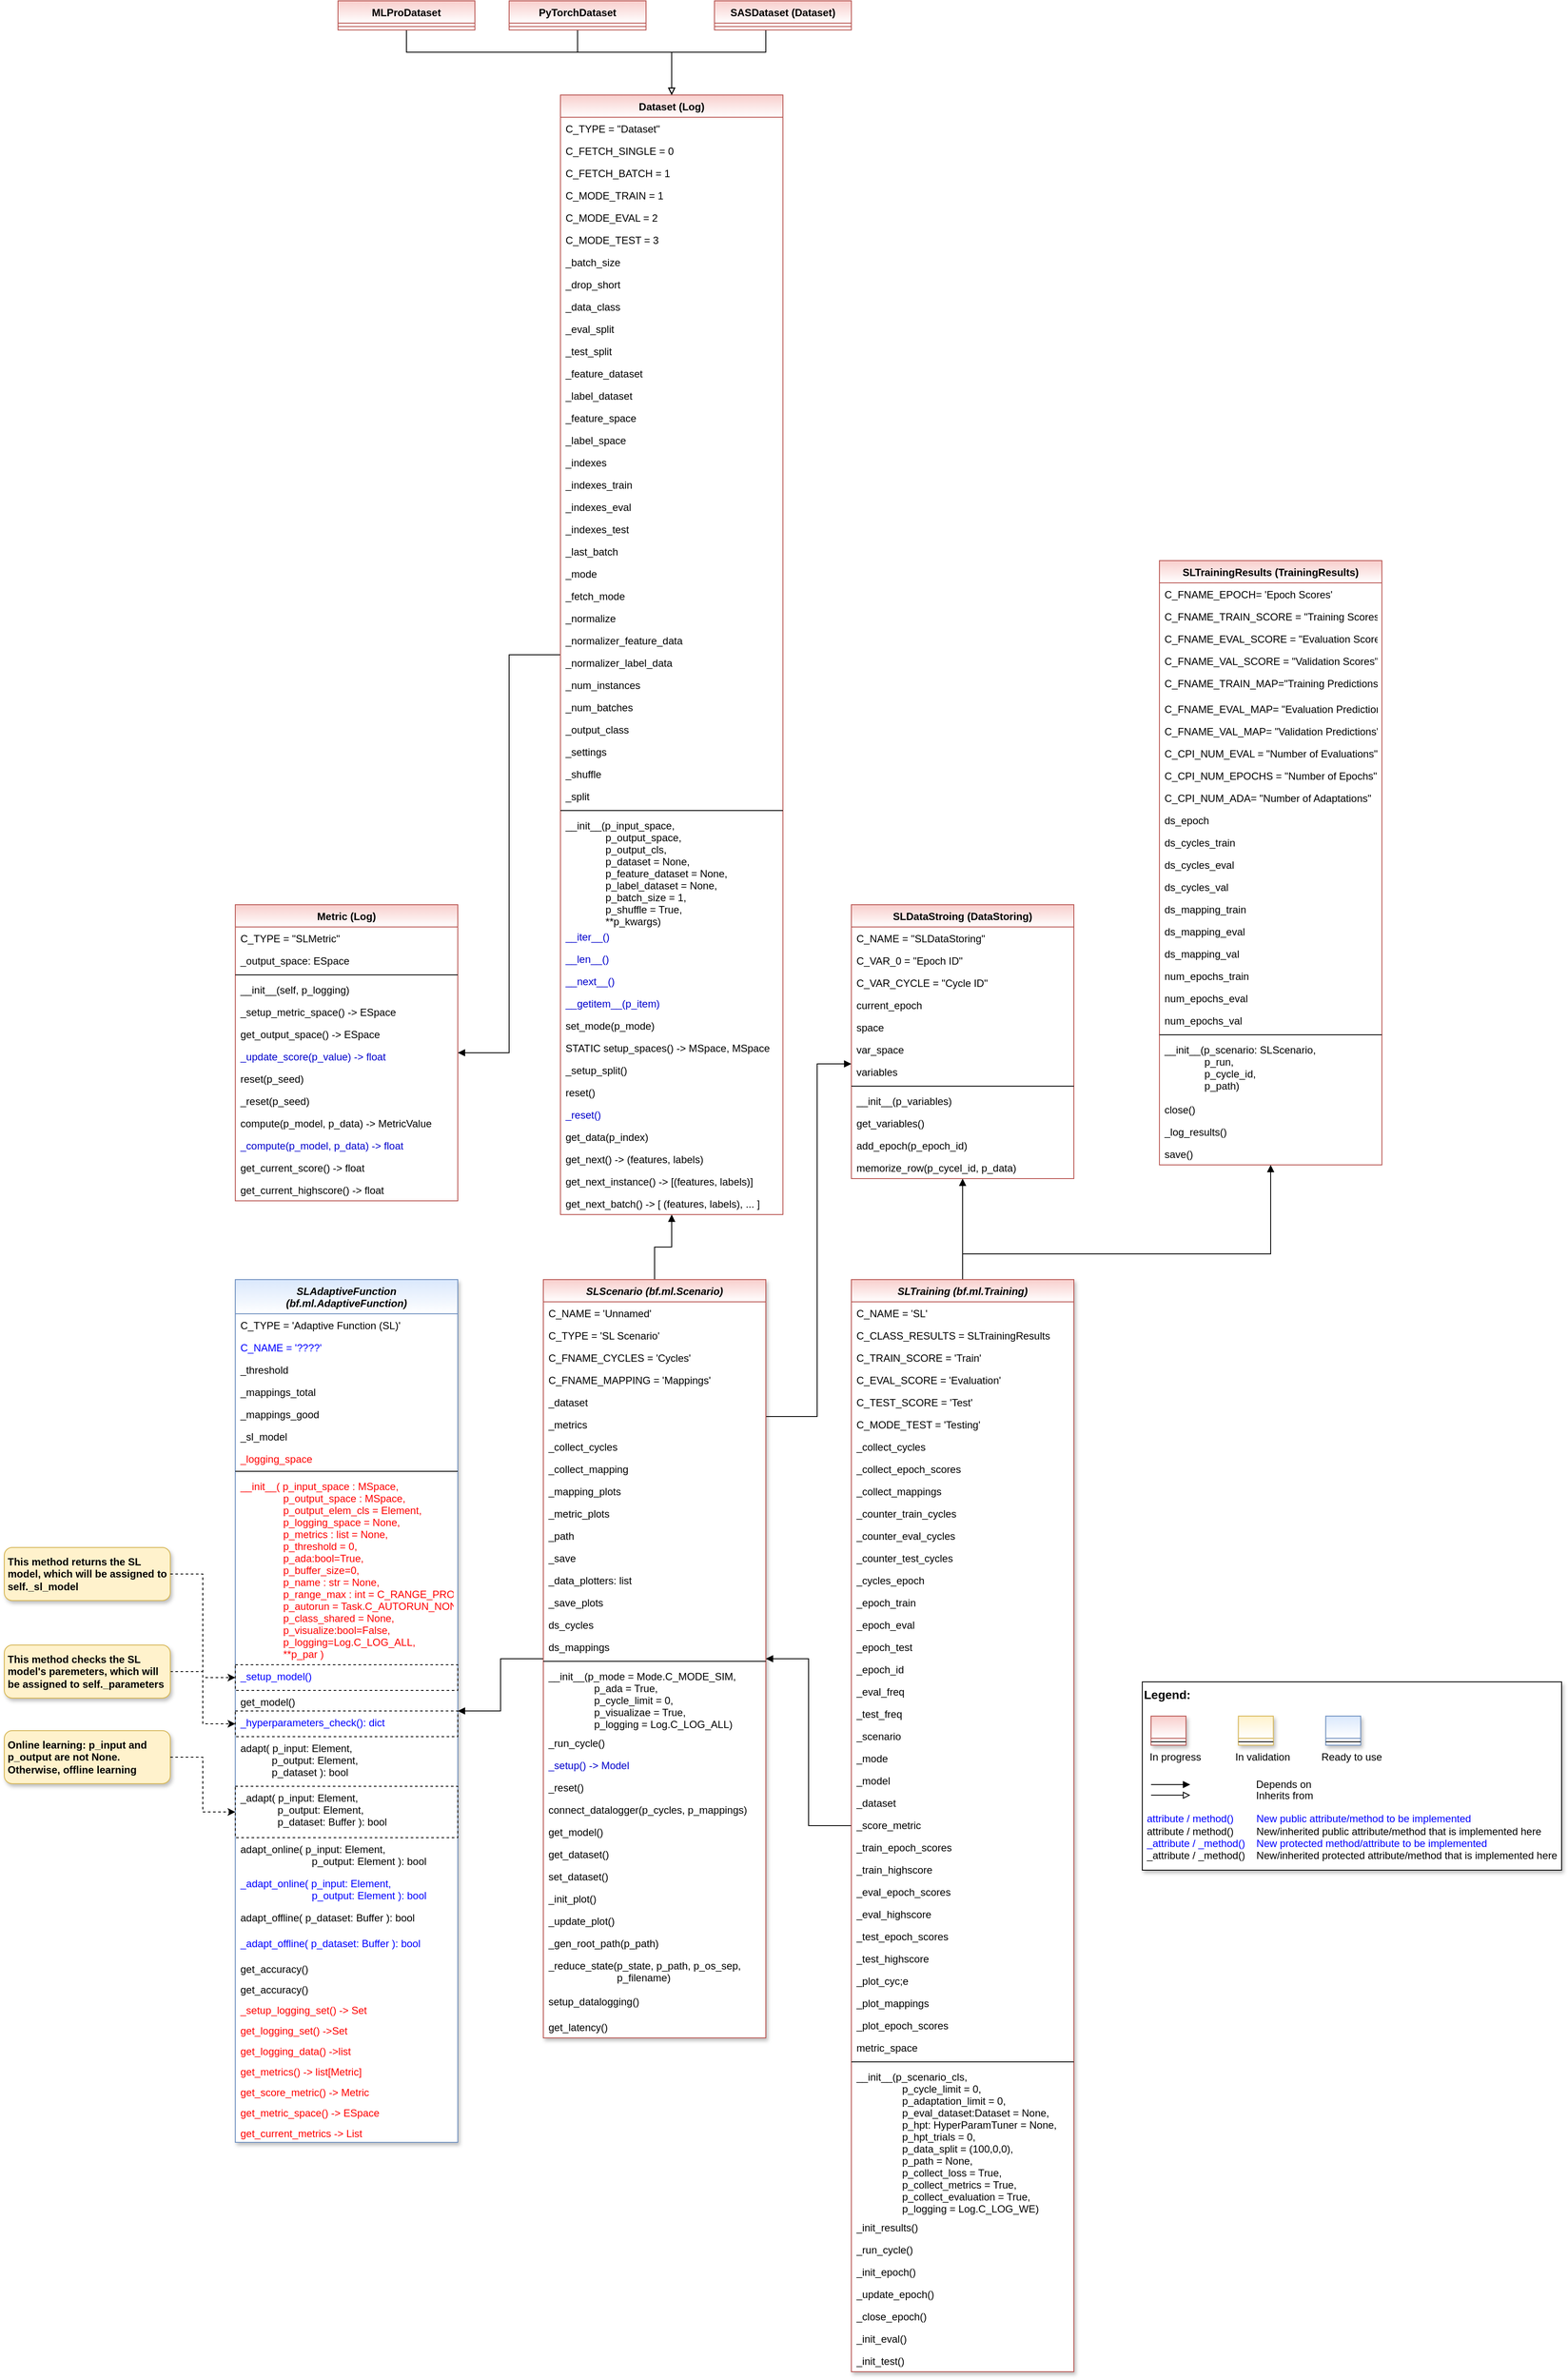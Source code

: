 <mxfile version="20.2.3" type="device" pages="2"><diagram id="C5RBs43oDa-KdzZeNtuy" name="Page-1"><mxGraphModel dx="400" dy="608" grid="1" gridSize="10" guides="1" tooltips="1" connect="1" arrows="1" fold="1" page="1" pageScale="1" pageWidth="4681" pageHeight="3300" math="0" shadow="0"><root><mxCell id="WIyWlLk6GJQsqaUBKTNV-0"/><mxCell id="WIyWlLk6GJQsqaUBKTNV-1" parent="WIyWlLk6GJQsqaUBKTNV-0"/><mxCell id="mKDtswrT0sQy6jUQ2NWq-70" style="edgeStyle=orthogonalEdgeStyle;rounded=0;orthogonalLoop=1;jettySize=auto;html=1;endArrow=block;endFill=1;" parent="WIyWlLk6GJQsqaUBKTNV-1" source="mKDtswrT0sQy6jUQ2NWq-94" target="mKDtswrT0sQy6jUQ2NWq-62" edge="1"><mxGeometry relative="1" as="geometry"><Array as="points"/><mxPoint x="910" y="1254" as="sourcePoint"/><mxPoint x="680" y="1150.111" as="targetPoint"/></mxGeometry></mxCell><mxCell id="0LbK011ZeLCFqTk-fnh7-0" value="SLAdaptiveFunction &#10;(bf.ml.AdaptiveFunction)" style="swimlane;fontStyle=3;align=center;verticalAlign=top;childLayout=stackLayout;horizontal=1;startSize=40;horizontalStack=0;resizeParent=1;resizeLast=0;collapsible=1;marginBottom=0;rounded=0;shadow=1;strokeWidth=1;fillColor=#dae8fc;strokeColor=#6c8ebf;gradientColor=#ffffff;swimlaneFillColor=#ffffff;" parent="WIyWlLk6GJQsqaUBKTNV-1" vertex="1"><mxGeometry x="400" y="1534" width="260" height="1008" as="geometry"><mxRectangle x="230" y="140" width="160" height="26" as="alternateBounds"/></mxGeometry></mxCell><mxCell id="yRuy9WToP2j0RhGZK_iP-4" value="C_TYPE = 'Adaptive Function (SL)'" style="text;align=left;verticalAlign=top;spacingLeft=4;spacingRight=4;overflow=hidden;rotatable=0;points=[[0,0.5],[1,0.5]];portConstraint=eastwest;" parent="0LbK011ZeLCFqTk-fnh7-0" vertex="1"><mxGeometry y="40" width="260" height="26" as="geometry"/></mxCell><mxCell id="Cr9DEPaT3Kw-_CKa5afY-11" value="C_NAME = '????'" style="text;align=left;verticalAlign=top;spacingLeft=4;spacingRight=4;overflow=hidden;rotatable=0;points=[[0,0.5],[1,0.5]];portConstraint=eastwest;fontColor=#0000FF;" parent="0LbK011ZeLCFqTk-fnh7-0" vertex="1"><mxGeometry y="66" width="260" height="26" as="geometry"/></mxCell><mxCell id="IafiVvCKbNKtMreMvURU-7" value="_threshold" style="text;align=left;verticalAlign=top;spacingLeft=4;spacingRight=4;overflow=hidden;rotatable=0;points=[[0,0.5],[1,0.5]];portConstraint=eastwest;" parent="0LbK011ZeLCFqTk-fnh7-0" vertex="1"><mxGeometry y="92" width="260" height="26" as="geometry"/></mxCell><mxCell id="IafiVvCKbNKtMreMvURU-9" value="_mappings_total" style="text;align=left;verticalAlign=top;spacingLeft=4;spacingRight=4;overflow=hidden;rotatable=0;points=[[0,0.5],[1,0.5]];portConstraint=eastwest;" parent="0LbK011ZeLCFqTk-fnh7-0" vertex="1"><mxGeometry y="118" width="260" height="26" as="geometry"/></mxCell><mxCell id="Cr9DEPaT3Kw-_CKa5afY-12" value="_mappings_good" style="text;align=left;verticalAlign=top;spacingLeft=4;spacingRight=4;overflow=hidden;rotatable=0;points=[[0,0.5],[1,0.5]];portConstraint=eastwest;" parent="0LbK011ZeLCFqTk-fnh7-0" vertex="1"><mxGeometry y="144" width="260" height="26" as="geometry"/></mxCell><mxCell id="IafiVvCKbNKtMreMvURU-10" value="_sl_model" style="text;align=left;verticalAlign=top;spacingLeft=4;spacingRight=4;overflow=hidden;rotatable=0;points=[[0,0.5],[1,0.5]];portConstraint=eastwest;" parent="0LbK011ZeLCFqTk-fnh7-0" vertex="1"><mxGeometry y="170" width="260" height="26" as="geometry"/></mxCell><mxCell id="8NTUg6inLQqoOzbIx7ME-1" value="_logging_space" style="text;align=left;verticalAlign=top;spacingLeft=4;spacingRight=4;overflow=hidden;rotatable=0;points=[[0,0.5],[1,0.5]];portConstraint=eastwest;fontColor=#FF0000;" parent="0LbK011ZeLCFqTk-fnh7-0" vertex="1"><mxGeometry y="196" width="260" height="24" as="geometry"/></mxCell><mxCell id="0LbK011ZeLCFqTk-fnh7-1" value="" style="line;html=1;strokeWidth=1;align=left;verticalAlign=middle;spacingTop=-1;spacingLeft=3;spacingRight=3;rotatable=0;labelPosition=right;points=[];portConstraint=eastwest;" parent="0LbK011ZeLCFqTk-fnh7-0" vertex="1"><mxGeometry y="220" width="260" height="8" as="geometry"/></mxCell><mxCell id="FRMD2NE5lOddWaNrsXSw-0" value="__init__( p_input_space : MSpace,&#10;               p_output_space : MSpace,&#10;               p_output_elem_cls = Element,&#10;               p_logging_space = None, &#10;               p_metrics : list = None,&#10;               p_threshold = 0,&#10;               p_ada:bool=True, &#10;               p_buffer_size=0,&#10;               p_name : str = None,&#10;               p_range_max : int = C_RANGE_PROCESS,&#10;               p_autorun = Task.C_AUTORUN_NONE,&#10;               p_class_shared = None,&#10;               p_visualize:bool=False,&#10;               p_logging=Log.C_LOG_ALL,&#10;               **p_par )" style="text;align=left;verticalAlign=top;spacingLeft=4;spacingRight=4;overflow=hidden;rotatable=0;points=[[0,0.5],[1,0.5]];portConstraint=eastwest;fontColor=#FF0000;" parent="0LbK011ZeLCFqTk-fnh7-0" vertex="1"><mxGeometry y="228" width="260" height="222" as="geometry"/></mxCell><mxCell id="Cr9DEPaT3Kw-_CKa5afY-13" value="_setup_model()" style="text;align=left;verticalAlign=top;spacingLeft=4;spacingRight=4;overflow=hidden;rotatable=0;points=[[0,0.5],[1,0.5]];portConstraint=eastwest;fontColor=#0000FF;strokeColor=default;dashed=1;" parent="0LbK011ZeLCFqTk-fnh7-0" vertex="1"><mxGeometry y="450" width="260" height="30" as="geometry"/></mxCell><mxCell id="r2Udbdtiqw6imQQtVB7V-2" value="get_model()" style="text;align=left;verticalAlign=top;spacingLeft=4;spacingRight=4;overflow=hidden;rotatable=0;points=[[0,0.5],[1,0.5]];portConstraint=eastwest;" parent="0LbK011ZeLCFqTk-fnh7-0" vertex="1"><mxGeometry y="480" width="260" height="24" as="geometry"/></mxCell><mxCell id="r2Udbdtiqw6imQQtVB7V-3" value="_hyperparameters_check(): dict" style="text;align=left;verticalAlign=top;spacingLeft=4;spacingRight=4;overflow=hidden;rotatable=0;points=[[0,0.5],[1,0.5]];portConstraint=eastwest;fontColor=#0000FF;strokeColor=default;dashed=1;" parent="0LbK011ZeLCFqTk-fnh7-0" vertex="1"><mxGeometry y="504" width="260" height="30" as="geometry"/></mxCell><mxCell id="IafiVvCKbNKtMreMvURU-4" value="adapt( p_input: Element,&#10;           p_output: Element,&#10;           p_dataset ): bool" style="text;align=left;verticalAlign=top;spacingLeft=4;spacingRight=4;overflow=hidden;rotatable=0;points=[[0,0.5],[1,0.5]];portConstraint=eastwest;" parent="0LbK011ZeLCFqTk-fnh7-0" vertex="1"><mxGeometry y="534" width="260" height="58" as="geometry"/></mxCell><mxCell id="IafiVvCKbNKtMreMvURU-6" value="_adapt( p_input: Element,&#10;             p_output: Element,&#10;             p_dataset: Buffer ): bool" style="text;align=left;verticalAlign=top;spacingLeft=4;spacingRight=4;overflow=hidden;rotatable=0;points=[[0,0.5],[1,0.5]];portConstraint=eastwest;fontColor=default;dashed=1;strokeColor=default;" parent="0LbK011ZeLCFqTk-fnh7-0" vertex="1"><mxGeometry y="592" width="260" height="60" as="geometry"/></mxCell><mxCell id="7JowU6GW6AA1PpMw7D0s-50" value="adapt_online( p_input: Element,&#10;                         p_output: Element ): bool" style="text;align=left;verticalAlign=top;spacingLeft=4;spacingRight=4;overflow=hidden;rotatable=0;points=[[0,0.5],[1,0.5]];portConstraint=eastwest;fontColor=default;dashed=1;strokeColor=none;" vertex="1" parent="0LbK011ZeLCFqTk-fnh7-0"><mxGeometry y="652" width="260" height="40" as="geometry"/></mxCell><mxCell id="Cr9DEPaT3Kw-_CKa5afY-19" value="_adapt_online( p_input: Element,&#10;                         p_output: Element ): bool" style="text;align=left;verticalAlign=top;spacingLeft=4;spacingRight=4;overflow=hidden;rotatable=0;points=[[0,0.5],[1,0.5]];portConstraint=eastwest;fontColor=#0000FF;dashed=1;strokeColor=none;" parent="0LbK011ZeLCFqTk-fnh7-0" vertex="1"><mxGeometry y="692" width="260" height="40" as="geometry"/></mxCell><mxCell id="7JowU6GW6AA1PpMw7D0s-51" value="adapt_offline( p_dataset: Buffer ): bool" style="text;align=left;verticalAlign=top;spacingLeft=4;spacingRight=4;overflow=hidden;rotatable=0;points=[[0,0.5],[1,0.5]];portConstraint=eastwest;fontColor=default;dashed=1;strokeColor=none;" vertex="1" parent="0LbK011ZeLCFqTk-fnh7-0"><mxGeometry y="732" width="260" height="30" as="geometry"/></mxCell><mxCell id="Cr9DEPaT3Kw-_CKa5afY-20" value="_adapt_offline( p_dataset: Buffer ): bool" style="text;align=left;verticalAlign=top;spacingLeft=4;spacingRight=4;overflow=hidden;rotatable=0;points=[[0,0.5],[1,0.5]];portConstraint=eastwest;fontColor=#0000FF;dashed=1;strokeColor=none;" parent="0LbK011ZeLCFqTk-fnh7-0" vertex="1"><mxGeometry y="762" width="260" height="30" as="geometry"/></mxCell><mxCell id="IafiVvCKbNKtMreMvURU-3" value="get_accuracy()" style="text;align=left;verticalAlign=top;spacingLeft=4;spacingRight=4;overflow=hidden;rotatable=0;points=[[0,0.5],[1,0.5]];portConstraint=eastwest;" parent="0LbK011ZeLCFqTk-fnh7-0" vertex="1"><mxGeometry y="792" width="260" height="24" as="geometry"/></mxCell><mxCell id="7JowU6GW6AA1PpMw7D0s-47" value="get_accuracy()" style="text;align=left;verticalAlign=top;spacingLeft=4;spacingRight=4;overflow=hidden;rotatable=0;points=[[0,0.5],[1,0.5]];portConstraint=eastwest;" vertex="1" parent="0LbK011ZeLCFqTk-fnh7-0"><mxGeometry y="816" width="260" height="24" as="geometry"/></mxCell><mxCell id="1eIYOeVJNRG3SUJE9CTh-0" value="_setup_logging_set() -&gt; Set" style="text;align=left;verticalAlign=top;spacingLeft=4;spacingRight=4;overflow=hidden;rotatable=0;points=[[0,0.5],[1,0.5]];portConstraint=eastwest;fontColor=#FF0000;" parent="0LbK011ZeLCFqTk-fnh7-0" vertex="1"><mxGeometry y="840" width="260" height="24" as="geometry"/></mxCell><mxCell id="7JowU6GW6AA1PpMw7D0s-48" value="get_logging_set() -&gt;Set" style="text;align=left;verticalAlign=top;spacingLeft=4;spacingRight=4;overflow=hidden;rotatable=0;points=[[0,0.5],[1,0.5]];portConstraint=eastwest;fontColor=#FF0000;" vertex="1" parent="0LbK011ZeLCFqTk-fnh7-0"><mxGeometry y="864" width="260" height="24" as="geometry"/></mxCell><mxCell id="7JowU6GW6AA1PpMw7D0s-49" value="get_logging_data() -&gt;list" style="text;align=left;verticalAlign=top;spacingLeft=4;spacingRight=4;overflow=hidden;rotatable=0;points=[[0,0.5],[1,0.5]];portConstraint=eastwest;fontColor=#FF0000;" vertex="1" parent="0LbK011ZeLCFqTk-fnh7-0"><mxGeometry y="888" width="260" height="24" as="geometry"/></mxCell><mxCell id="8NTUg6inLQqoOzbIx7ME-2" value="get_metrics() -&gt; list[Metric]" style="text;align=left;verticalAlign=top;spacingLeft=4;spacingRight=4;overflow=hidden;rotatable=0;points=[[0,0.5],[1,0.5]];portConstraint=eastwest;fontColor=#FF0000;" parent="0LbK011ZeLCFqTk-fnh7-0" vertex="1"><mxGeometry y="912" width="260" height="24" as="geometry"/></mxCell><mxCell id="7JowU6GW6AA1PpMw7D0s-45" value="get_score_metric() -&gt; Metric" style="text;align=left;verticalAlign=top;spacingLeft=4;spacingRight=4;overflow=hidden;rotatable=0;points=[[0,0.5],[1,0.5]];portConstraint=eastwest;fontColor=#FF0000;" vertex="1" parent="0LbK011ZeLCFqTk-fnh7-0"><mxGeometry y="936" width="260" height="24" as="geometry"/></mxCell><mxCell id="7JowU6GW6AA1PpMw7D0s-46" value="get_metric_space() -&gt; ESpace" style="text;align=left;verticalAlign=top;spacingLeft=4;spacingRight=4;overflow=hidden;rotatable=0;points=[[0,0.5],[1,0.5]];portConstraint=eastwest;fontColor=#FF0000;" vertex="1" parent="0LbK011ZeLCFqTk-fnh7-0"><mxGeometry y="960" width="260" height="24" as="geometry"/></mxCell><mxCell id="1eIYOeVJNRG3SUJE9CTh-1" value="get_current_metrics -&gt; List" style="text;align=left;verticalAlign=top;spacingLeft=4;spacingRight=4;overflow=hidden;rotatable=0;points=[[0,0.5],[1,0.5]];portConstraint=eastwest;fontColor=#FF0000;" parent="0LbK011ZeLCFqTk-fnh7-0" vertex="1"><mxGeometry y="984" width="260" height="24" as="geometry"/></mxCell><mxCell id="V_DUw-dzG3-qaOJ68xBI-10" style="edgeStyle=orthogonalEdgeStyle;rounded=0;orthogonalLoop=1;jettySize=auto;html=1;endArrow=block;endFill=1;" parent="WIyWlLk6GJQsqaUBKTNV-1" source="UP2SmdmnmiDTw7j5yn1o-0" target="V_DUw-dzG3-qaOJ68xBI-0" edge="1"><mxGeometry relative="1" as="geometry"/></mxCell><mxCell id="mKDtswrT0sQy6jUQ2NWq-58" style="edgeStyle=orthogonalEdgeStyle;rounded=0;orthogonalLoop=1;jettySize=auto;html=1;endArrow=block;endFill=1;" parent="WIyWlLk6GJQsqaUBKTNV-1" source="UP2SmdmnmiDTw7j5yn1o-0" target="mKDtswrT0sQy6jUQ2NWq-34" edge="1"><mxGeometry relative="1" as="geometry"><Array as="points"><mxPoint x="1250" y="1504"/><mxPoint x="1610" y="1504"/></Array></mxGeometry></mxCell><mxCell id="mKDtswrT0sQy6jUQ2NWq-59" style="edgeStyle=orthogonalEdgeStyle;rounded=0;orthogonalLoop=1;jettySize=auto;html=1;endArrow=block;endFill=1;" parent="WIyWlLk6GJQsqaUBKTNV-1" source="UP2SmdmnmiDTw7j5yn1o-0" target="mKDtswrT0sQy6jUQ2NWq-38" edge="1"><mxGeometry relative="1" as="geometry"><Array as="points"><mxPoint x="1250" y="1484"/><mxPoint x="1250" y="1484"/></Array></mxGeometry></mxCell><mxCell id="UP2SmdmnmiDTw7j5yn1o-0" value="SLTraining (bf.ml.Training)" style="swimlane;fontStyle=3;align=center;verticalAlign=top;childLayout=stackLayout;horizontal=1;startSize=26;horizontalStack=0;resizeParent=1;resizeLast=0;collapsible=1;marginBottom=0;rounded=0;shadow=1;strokeWidth=1;fillColor=#f8cecc;strokeColor=#b85450;swimlaneFillColor=#ffffff;gradientColor=#ffffff;" parent="WIyWlLk6GJQsqaUBKTNV-1" vertex="1"><mxGeometry x="1120" y="1534" width="260" height="1276" as="geometry"><mxRectangle x="230" y="140" width="160" height="26" as="alternateBounds"/></mxGeometry></mxCell><mxCell id="UP2SmdmnmiDTw7j5yn1o-2" value="C_NAME = 'SL'" style="text;align=left;verticalAlign=top;spacingLeft=4;spacingRight=4;overflow=hidden;rotatable=0;points=[[0,0.5],[1,0.5]];portConstraint=eastwest;" parent="UP2SmdmnmiDTw7j5yn1o-0" vertex="1"><mxGeometry y="26" width="260" height="26" as="geometry"/></mxCell><mxCell id="KuQfYjfMTqbVc3EjwSSO-18" value="C_CLASS_RESULTS = SLTrainingResults" style="text;align=left;verticalAlign=top;spacingLeft=4;spacingRight=4;overflow=hidden;rotatable=0;points=[[0,0.5],[1,0.5]];portConstraint=eastwest;" parent="UP2SmdmnmiDTw7j5yn1o-0" vertex="1"><mxGeometry y="52" width="260" height="26" as="geometry"/></mxCell><mxCell id="7JowU6GW6AA1PpMw7D0s-11" value="C_TRAIN_SCORE = 'Train'" style="text;align=left;verticalAlign=top;spacingLeft=4;spacingRight=4;overflow=hidden;rotatable=0;points=[[0,0.5],[1,0.5]];portConstraint=eastwest;" vertex="1" parent="UP2SmdmnmiDTw7j5yn1o-0"><mxGeometry y="78" width="260" height="26" as="geometry"/></mxCell><mxCell id="mKDtswrT0sQy6jUQ2NWq-12" value="C_EVAL_SCORE = 'Evaluation'" style="text;align=left;verticalAlign=top;spacingLeft=4;spacingRight=4;overflow=hidden;rotatable=0;points=[[0,0.5],[1,0.5]];portConstraint=eastwest;" parent="UP2SmdmnmiDTw7j5yn1o-0" vertex="1"><mxGeometry y="104" width="260" height="26" as="geometry"/></mxCell><mxCell id="7JowU6GW6AA1PpMw7D0s-10" value="C_TEST_SCORE = 'Test'" style="text;align=left;verticalAlign=top;spacingLeft=4;spacingRight=4;overflow=hidden;rotatable=0;points=[[0,0.5],[1,0.5]];portConstraint=eastwest;" vertex="1" parent="UP2SmdmnmiDTw7j5yn1o-0"><mxGeometry y="130" width="260" height="26" as="geometry"/></mxCell><mxCell id="7JowU6GW6AA1PpMw7D0s-12" value="C_MODE_TEST = 'Testing'" style="text;align=left;verticalAlign=top;spacingLeft=4;spacingRight=4;overflow=hidden;rotatable=0;points=[[0,0.5],[1,0.5]];portConstraint=eastwest;" vertex="1" parent="UP2SmdmnmiDTw7j5yn1o-0"><mxGeometry y="156" width="260" height="26" as="geometry"/></mxCell><mxCell id="KuQfYjfMTqbVc3EjwSSO-19" value="_collect_cycles" style="text;align=left;verticalAlign=top;spacingLeft=4;spacingRight=4;overflow=hidden;rotatable=0;points=[[0,0.5],[1,0.5]];portConstraint=eastwest;" parent="UP2SmdmnmiDTw7j5yn1o-0" vertex="1"><mxGeometry y="182" width="260" height="26" as="geometry"/></mxCell><mxCell id="KuQfYjfMTqbVc3EjwSSO-20" value="_collect_epoch_scores" style="text;align=left;verticalAlign=top;spacingLeft=4;spacingRight=4;overflow=hidden;rotatable=0;points=[[0,0.5],[1,0.5]];portConstraint=eastwest;" parent="UP2SmdmnmiDTw7j5yn1o-0" vertex="1"><mxGeometry y="208" width="260" height="26" as="geometry"/></mxCell><mxCell id="KuQfYjfMTqbVc3EjwSSO-21" value="_collect_mappings" style="text;align=left;verticalAlign=top;spacingLeft=4;spacingRight=4;overflow=hidden;rotatable=0;points=[[0,0.5],[1,0.5]];portConstraint=eastwest;" parent="UP2SmdmnmiDTw7j5yn1o-0" vertex="1"><mxGeometry y="234" width="260" height="26" as="geometry"/></mxCell><mxCell id="7JowU6GW6AA1PpMw7D0s-15" value="_counter_train_cycles" style="text;align=left;verticalAlign=top;spacingLeft=4;spacingRight=4;overflow=hidden;rotatable=0;points=[[0,0.5],[1,0.5]];portConstraint=eastwest;" vertex="1" parent="UP2SmdmnmiDTw7j5yn1o-0"><mxGeometry y="260" width="260" height="26" as="geometry"/></mxCell><mxCell id="7JowU6GW6AA1PpMw7D0s-13" value="_counter_eval_cycles" style="text;align=left;verticalAlign=top;spacingLeft=4;spacingRight=4;overflow=hidden;rotatable=0;points=[[0,0.5],[1,0.5]];portConstraint=eastwest;" vertex="1" parent="UP2SmdmnmiDTw7j5yn1o-0"><mxGeometry y="286" width="260" height="26" as="geometry"/></mxCell><mxCell id="7JowU6GW6AA1PpMw7D0s-14" value="_counter_test_cycles" style="text;align=left;verticalAlign=top;spacingLeft=4;spacingRight=4;overflow=hidden;rotatable=0;points=[[0,0.5],[1,0.5]];portConstraint=eastwest;" vertex="1" parent="UP2SmdmnmiDTw7j5yn1o-0"><mxGeometry y="312" width="260" height="26" as="geometry"/></mxCell><mxCell id="KuQfYjfMTqbVc3EjwSSO-22" value="_cycles_epoch" style="text;align=left;verticalAlign=top;spacingLeft=4;spacingRight=4;overflow=hidden;rotatable=0;points=[[0,0.5],[1,0.5]];portConstraint=eastwest;" parent="UP2SmdmnmiDTw7j5yn1o-0" vertex="1"><mxGeometry y="338" width="260" height="26" as="geometry"/></mxCell><mxCell id="7JowU6GW6AA1PpMw7D0s-17" value="_epoch_train" style="text;align=left;verticalAlign=top;spacingLeft=4;spacingRight=4;overflow=hidden;rotatable=0;points=[[0,0.5],[1,0.5]];portConstraint=eastwest;" vertex="1" parent="UP2SmdmnmiDTw7j5yn1o-0"><mxGeometry y="364" width="260" height="26" as="geometry"/></mxCell><mxCell id="KuQfYjfMTqbVc3EjwSSO-26" value="_epoch_eval" style="text;align=left;verticalAlign=top;spacingLeft=4;spacingRight=4;overflow=hidden;rotatable=0;points=[[0,0.5],[1,0.5]];portConstraint=eastwest;" parent="UP2SmdmnmiDTw7j5yn1o-0" vertex="1"><mxGeometry y="390" width="260" height="26" as="geometry"/></mxCell><mxCell id="KuQfYjfMTqbVc3EjwSSO-27" value="_epoch_test" style="text;align=left;verticalAlign=top;spacingLeft=4;spacingRight=4;overflow=hidden;rotatable=0;points=[[0,0.5],[1,0.5]];portConstraint=eastwest;" parent="UP2SmdmnmiDTw7j5yn1o-0" vertex="1"><mxGeometry y="416" width="260" height="26" as="geometry"/></mxCell><mxCell id="7JowU6GW6AA1PpMw7D0s-18" value="_epoch_id" style="text;align=left;verticalAlign=top;spacingLeft=4;spacingRight=4;overflow=hidden;rotatable=0;points=[[0,0.5],[1,0.5]];portConstraint=eastwest;" vertex="1" parent="UP2SmdmnmiDTw7j5yn1o-0"><mxGeometry y="442" width="260" height="26" as="geometry"/></mxCell><mxCell id="KuQfYjfMTqbVc3EjwSSO-29" value="_eval_freq" style="text;align=left;verticalAlign=top;spacingLeft=4;spacingRight=4;overflow=hidden;rotatable=0;points=[[0,0.5],[1,0.5]];portConstraint=eastwest;" parent="UP2SmdmnmiDTw7j5yn1o-0" vertex="1"><mxGeometry y="468" width="260" height="26" as="geometry"/></mxCell><mxCell id="KuQfYjfMTqbVc3EjwSSO-30" value="_test_freq" style="text;align=left;verticalAlign=top;spacingLeft=4;spacingRight=4;overflow=hidden;rotatable=0;points=[[0,0.5],[1,0.5]];portConstraint=eastwest;" parent="UP2SmdmnmiDTw7j5yn1o-0" vertex="1"><mxGeometry y="494" width="260" height="26" as="geometry"/></mxCell><mxCell id="7JowU6GW6AA1PpMw7D0s-27" value="_scenario" style="text;align=left;verticalAlign=top;spacingLeft=4;spacingRight=4;overflow=hidden;rotatable=0;points=[[0,0.5],[1,0.5]];portConstraint=eastwest;" vertex="1" parent="UP2SmdmnmiDTw7j5yn1o-0"><mxGeometry y="520" width="260" height="26" as="geometry"/></mxCell><mxCell id="7JowU6GW6AA1PpMw7D0s-28" value="_mode" style="text;align=left;verticalAlign=top;spacingLeft=4;spacingRight=4;overflow=hidden;rotatable=0;points=[[0,0.5],[1,0.5]];portConstraint=eastwest;" vertex="1" parent="UP2SmdmnmiDTw7j5yn1o-0"><mxGeometry y="546" width="260" height="26" as="geometry"/></mxCell><mxCell id="7JowU6GW6AA1PpMw7D0s-29" value="_model" style="text;align=left;verticalAlign=top;spacingLeft=4;spacingRight=4;overflow=hidden;rotatable=0;points=[[0,0.5],[1,0.5]];portConstraint=eastwest;" vertex="1" parent="UP2SmdmnmiDTw7j5yn1o-0"><mxGeometry y="572" width="260" height="26" as="geometry"/></mxCell><mxCell id="mKDtswrT0sQy6jUQ2NWq-14" value="_dataset" style="text;align=left;verticalAlign=top;spacingLeft=4;spacingRight=4;overflow=hidden;rotatable=0;points=[[0,0.5],[1,0.5]];portConstraint=eastwest;" parent="UP2SmdmnmiDTw7j5yn1o-0" vertex="1"><mxGeometry y="598" width="260" height="26" as="geometry"/></mxCell><mxCell id="mKDtswrT0sQy6jUQ2NWq-15" value="_score_metric" style="text;align=left;verticalAlign=top;spacingLeft=4;spacingRight=4;overflow=hidden;rotatable=0;points=[[0,0.5],[1,0.5]];portConstraint=eastwest;" parent="UP2SmdmnmiDTw7j5yn1o-0" vertex="1"><mxGeometry y="624" width="260" height="26" as="geometry"/></mxCell><mxCell id="KuQfYjfMTqbVc3EjwSSO-28" value="_train_epoch_scores" style="text;align=left;verticalAlign=top;spacingLeft=4;spacingRight=4;overflow=hidden;rotatable=0;points=[[0,0.5],[1,0.5]];portConstraint=eastwest;" parent="UP2SmdmnmiDTw7j5yn1o-0" vertex="1"><mxGeometry y="650" width="260" height="26" as="geometry"/></mxCell><mxCell id="7JowU6GW6AA1PpMw7D0s-21" value="_train_highscore" style="text;align=left;verticalAlign=top;spacingLeft=4;spacingRight=4;overflow=hidden;rotatable=0;points=[[0,0.5],[1,0.5]];portConstraint=eastwest;" vertex="1" parent="UP2SmdmnmiDTw7j5yn1o-0"><mxGeometry y="676" width="260" height="26" as="geometry"/></mxCell><mxCell id="7JowU6GW6AA1PpMw7D0s-19" value="_eval_epoch_scores" style="text;align=left;verticalAlign=top;spacingLeft=4;spacingRight=4;overflow=hidden;rotatable=0;points=[[0,0.5],[1,0.5]];portConstraint=eastwest;" vertex="1" parent="UP2SmdmnmiDTw7j5yn1o-0"><mxGeometry y="702" width="260" height="26" as="geometry"/></mxCell><mxCell id="7JowU6GW6AA1PpMw7D0s-22" value="_eval_highscore" style="text;align=left;verticalAlign=top;spacingLeft=4;spacingRight=4;overflow=hidden;rotatable=0;points=[[0,0.5],[1,0.5]];portConstraint=eastwest;" vertex="1" parent="UP2SmdmnmiDTw7j5yn1o-0"><mxGeometry y="728" width="260" height="26" as="geometry"/></mxCell><mxCell id="7JowU6GW6AA1PpMw7D0s-20" value="_test_epoch_scores" style="text;align=left;verticalAlign=top;spacingLeft=4;spacingRight=4;overflow=hidden;rotatable=0;points=[[0,0.5],[1,0.5]];portConstraint=eastwest;" vertex="1" parent="UP2SmdmnmiDTw7j5yn1o-0"><mxGeometry y="754" width="260" height="26" as="geometry"/></mxCell><mxCell id="7JowU6GW6AA1PpMw7D0s-23" value="_test_highscore" style="text;align=left;verticalAlign=top;spacingLeft=4;spacingRight=4;overflow=hidden;rotatable=0;points=[[0,0.5],[1,0.5]];portConstraint=eastwest;" vertex="1" parent="UP2SmdmnmiDTw7j5yn1o-0"><mxGeometry y="780" width="260" height="26" as="geometry"/></mxCell><mxCell id="7JowU6GW6AA1PpMw7D0s-24" value="_plot_cyc;e" style="text;align=left;verticalAlign=top;spacingLeft=4;spacingRight=4;overflow=hidden;rotatable=0;points=[[0,0.5],[1,0.5]];portConstraint=eastwest;" vertex="1" parent="UP2SmdmnmiDTw7j5yn1o-0"><mxGeometry y="806" width="260" height="26" as="geometry"/></mxCell><mxCell id="7JowU6GW6AA1PpMw7D0s-25" value="_plot_mappings" style="text;align=left;verticalAlign=top;spacingLeft=4;spacingRight=4;overflow=hidden;rotatable=0;points=[[0,0.5],[1,0.5]];portConstraint=eastwest;" vertex="1" parent="UP2SmdmnmiDTw7j5yn1o-0"><mxGeometry y="832" width="260" height="26" as="geometry"/></mxCell><mxCell id="7JowU6GW6AA1PpMw7D0s-26" value="_plot_epoch_scores" style="text;align=left;verticalAlign=top;spacingLeft=4;spacingRight=4;overflow=hidden;rotatable=0;points=[[0,0.5],[1,0.5]];portConstraint=eastwest;" vertex="1" parent="UP2SmdmnmiDTw7j5yn1o-0"><mxGeometry y="858" width="260" height="26" as="geometry"/></mxCell><mxCell id="mKDtswrT0sQy6jUQ2NWq-18" value="metric_space" style="text;align=left;verticalAlign=top;spacingLeft=4;spacingRight=4;overflow=hidden;rotatable=0;points=[[0,0.5],[1,0.5]];portConstraint=eastwest;" parent="UP2SmdmnmiDTw7j5yn1o-0" vertex="1"><mxGeometry y="884" width="260" height="26" as="geometry"/></mxCell><mxCell id="UP2SmdmnmiDTw7j5yn1o-3" value="" style="line;html=1;strokeWidth=1;align=left;verticalAlign=middle;spacingTop=-1;spacingLeft=3;spacingRight=3;rotatable=0;labelPosition=right;points=[];portConstraint=eastwest;" parent="UP2SmdmnmiDTw7j5yn1o-0" vertex="1"><mxGeometry y="910" width="260" height="8" as="geometry"/></mxCell><mxCell id="mKDtswrT0sQy6jUQ2NWq-77" value="__init__(p_scenario_cls,&#10;                p_cycle_limit = 0,&#10;                p_adaptation_limit = 0,&#10;                p_eval_dataset:Dataset = None,&#10;                p_hpt: HyperParamTuner = None,&#10;                p_hpt_trials = 0,&#10;                p_data_split = (100,0,0),&#10;                p_path = None,&#10;                p_collect_loss = True,&#10;                p_collect_metrics = True,&#10;                p_collect_evaluation = True,&#10;                p_logging = Log.C_LOG_WE)" style="text;align=left;verticalAlign=top;spacingLeft=4;spacingRight=4;overflow=hidden;rotatable=0;points=[[0,0.5],[1,0.5]];portConstraint=eastwest;" parent="UP2SmdmnmiDTw7j5yn1o-0" vertex="1"><mxGeometry y="918" width="260" height="176" as="geometry"/></mxCell><mxCell id="mKDtswrT0sQy6jUQ2NWq-21" value="_init_results()" style="text;align=left;verticalAlign=top;spacingLeft=4;spacingRight=4;overflow=hidden;rotatable=0;points=[[0,0.5],[1,0.5]];portConstraint=eastwest;" parent="UP2SmdmnmiDTw7j5yn1o-0" vertex="1"><mxGeometry y="1094" width="260" height="26" as="geometry"/></mxCell><mxCell id="mKDtswrT0sQy6jUQ2NWq-23" value="_run_cycle()" style="text;align=left;verticalAlign=top;spacingLeft=4;spacingRight=4;overflow=hidden;rotatable=0;points=[[0,0.5],[1,0.5]];portConstraint=eastwest;" parent="UP2SmdmnmiDTw7j5yn1o-0" vertex="1"><mxGeometry y="1120" width="260" height="26" as="geometry"/></mxCell><mxCell id="mKDtswrT0sQy6jUQ2NWq-125" value="_init_epoch()" style="text;align=left;verticalAlign=top;spacingLeft=4;spacingRight=4;overflow=hidden;rotatable=0;points=[[0,0.5],[1,0.5]];portConstraint=eastwest;" parent="UP2SmdmnmiDTw7j5yn1o-0" vertex="1"><mxGeometry y="1146" width="260" height="26" as="geometry"/></mxCell><mxCell id="mKDtswrT0sQy6jUQ2NWq-25" value="_update_epoch()" style="text;align=left;verticalAlign=top;spacingLeft=4;spacingRight=4;overflow=hidden;rotatable=0;points=[[0,0.5],[1,0.5]];portConstraint=eastwest;" parent="UP2SmdmnmiDTw7j5yn1o-0" vertex="1"><mxGeometry y="1172" width="260" height="26" as="geometry"/></mxCell><mxCell id="mKDtswrT0sQy6jUQ2NWq-24" value="_close_epoch()" style="text;align=left;verticalAlign=top;spacingLeft=4;spacingRight=4;overflow=hidden;rotatable=0;points=[[0,0.5],[1,0.5]];portConstraint=eastwest;" parent="UP2SmdmnmiDTw7j5yn1o-0" vertex="1"><mxGeometry y="1198" width="260" height="26" as="geometry"/></mxCell><mxCell id="mKDtswrT0sQy6jUQ2NWq-27" value="_init_eval()" style="text;align=left;verticalAlign=top;spacingLeft=4;spacingRight=4;overflow=hidden;rotatable=0;points=[[0,0.5],[1,0.5]];portConstraint=eastwest;" parent="UP2SmdmnmiDTw7j5yn1o-0" vertex="1"><mxGeometry y="1224" width="260" height="26" as="geometry"/></mxCell><mxCell id="mKDtswrT0sQy6jUQ2NWq-26" value="_init_test()" style="text;align=left;verticalAlign=top;spacingLeft=4;spacingRight=4;overflow=hidden;rotatable=0;points=[[0,0.5],[1,0.5]];portConstraint=eastwest;" parent="UP2SmdmnmiDTw7j5yn1o-0" vertex="1"><mxGeometry y="1250" width="260" height="26" as="geometry"/></mxCell><mxCell id="PYtmdeU6_NjjEdoNpoMM-2" value="" style="group" parent="WIyWlLk6GJQsqaUBKTNV-1" vertex="1" connectable="0"><mxGeometry x="1460" y="2004" width="490" height="220" as="geometry"/></mxCell><mxCell id="PYtmdeU6_NjjEdoNpoMM-3" value="&lt;font color=&quot;#000000&quot; size=&quot;1&quot;&gt;&lt;b style=&quot;font-size: 14px&quot;&gt;Legend:&lt;br&gt;&lt;/b&gt;&lt;/font&gt;&lt;br&gt;&lt;br&gt;&lt;br&gt;&lt;font color=&quot;#0000ff&quot; style=&quot;font-size: 6px&quot;&gt;&lt;br&gt;&lt;/font&gt;&lt;span style=&quot;color: rgb(0 , 0 , 0)&quot;&gt;&lt;font style=&quot;font-size: 4px&quot;&gt;&amp;nbsp; &amp;nbsp;&lt;/font&gt;&amp;nbsp;In progress&amp;nbsp; &amp;nbsp; &amp;nbsp; &amp;nbsp; &amp;nbsp; &amp;nbsp; In validation&amp;nbsp; &amp;nbsp; &amp;nbsp; &amp;nbsp; &amp;nbsp; &amp;nbsp;Ready to use&lt;/span&gt;&lt;font color=&quot;#000000&quot;&gt;&amp;nbsp;&lt;br&gt;&lt;/font&gt;&lt;font color=&quot;#0000ff&quot;&gt;&lt;br&gt;&lt;br&gt;&lt;br&gt;&lt;br&gt;&amp;nbsp;attribute / method()&amp;nbsp; &amp;nbsp; &amp;nbsp; &amp;nbsp; New public attribute/method to be implemented&lt;/font&gt;&lt;br&gt;&lt;font color=&quot;#000000&quot;&gt;&amp;nbsp;&lt;/font&gt;&lt;font color=&quot;#000000&quot;&gt;attribute / method()&lt;span&gt;&#9;&lt;/span&gt;&amp;nbsp; &amp;nbsp; &amp;nbsp; &amp;nbsp;New/inherited public attribute/method that is implemented here&lt;br&gt;&lt;/font&gt;&lt;font color=&quot;#0000ff&quot;&gt;&amp;nbsp;_attribute /&amp;nbsp;&lt;/font&gt;&lt;font color=&quot;#0000ff&quot;&gt;_method()&amp;nbsp; &amp;nbsp; New protected method/attribute to be implemented&lt;/font&gt;&lt;br&gt;&lt;font color=&quot;#000000&quot;&gt;&amp;nbsp;_attribute / _method()&amp;nbsp; &amp;nbsp; New/inherited protected attribute/method that is implemented here&lt;br&gt;&lt;/font&gt;&lt;font color=&quot;#000000&quot;&gt;&lt;br&gt;&lt;br&gt;&lt;br&gt;&lt;br&gt;&lt;br&gt;&lt;/font&gt;" style="text;html=1;align=left;verticalAlign=top;whiteSpace=wrap;rounded=0;fontColor=#006600;strokeColor=#000000;shadow=1;fillColor=#ffffff;" parent="PYtmdeU6_NjjEdoNpoMM-2" vertex="1"><mxGeometry width="490.0" height="220" as="geometry"/></mxCell><mxCell id="PYtmdeU6_NjjEdoNpoMM-4" value="Depends on" style="endArrow=block;html=1;labelPosition=right;verticalLabelPosition=middle;align=left;verticalAlign=middle;endFill=1;fontSize=12;" parent="PYtmdeU6_NjjEdoNpoMM-2" edge="1"><mxGeometry x="-1623.125" y="-2180" width="51.042" height="50" as="geometry"><mxPoint x="10.208" y="120.003" as="sourcePoint"/><mxPoint x="55.991" y="120.003" as="targetPoint"/><mxPoint x="98" as="offset"/><Array as="points"><mxPoint x="30.625" y="120"/></Array></mxGeometry></mxCell><mxCell id="PYtmdeU6_NjjEdoNpoMM-5" value="Inherits from" style="endArrow=block;html=1;labelPosition=right;verticalLabelPosition=middle;align=left;verticalAlign=middle;endFill=0;fontSize=12;" parent="PYtmdeU6_NjjEdoNpoMM-2" edge="1"><mxGeometry x="-1623.125" y="-2180" width="51.042" height="50" as="geometry"><mxPoint x="10.208" y="132.385" as="sourcePoint"/><mxPoint x="55.991" y="132.385" as="targetPoint"/><mxPoint x="98" y="1" as="offset"/></mxGeometry></mxCell><mxCell id="PYtmdeU6_NjjEdoNpoMM-6" value="" style="swimlane;fontStyle=3;align=center;verticalAlign=top;childLayout=stackLayout;horizontal=1;startSize=26;horizontalStack=0;resizeParent=1;resizeLast=0;collapsible=1;marginBottom=0;rounded=0;shadow=1;strokeWidth=1;fillColor=#f8cecc;strokeColor=#b85450;gradientColor=#ffffff;swimlaneFillColor=#ffffff;" parent="PYtmdeU6_NjjEdoNpoMM-2" vertex="1"><mxGeometry x="10.208" y="40" width="40.833" height="34" as="geometry"><mxRectangle x="230" y="140" width="160" height="26" as="alternateBounds"/></mxGeometry></mxCell><mxCell id="PYtmdeU6_NjjEdoNpoMM-7" value="" style="line;html=1;strokeWidth=1;align=left;verticalAlign=middle;spacingTop=-1;spacingLeft=3;spacingRight=3;rotatable=0;labelPosition=right;points=[];portConstraint=eastwest;" parent="PYtmdeU6_NjjEdoNpoMM-6" vertex="1"><mxGeometry y="26" width="40.833" height="8" as="geometry"/></mxCell><mxCell id="PYtmdeU6_NjjEdoNpoMM-8" value="" style="swimlane;fontStyle=3;align=center;verticalAlign=top;childLayout=stackLayout;horizontal=1;startSize=26;horizontalStack=0;resizeParent=1;resizeLast=0;collapsible=1;marginBottom=0;rounded=0;shadow=1;strokeWidth=1;fillColor=#fff2cc;strokeColor=#d6b656;gradientColor=#ffffff;swimlaneFillColor=#ffffff;" parent="PYtmdeU6_NjjEdoNpoMM-2" vertex="1"><mxGeometry x="112.292" y="40" width="40.833" height="34" as="geometry"><mxRectangle x="230" y="140" width="160" height="26" as="alternateBounds"/></mxGeometry></mxCell><mxCell id="PYtmdeU6_NjjEdoNpoMM-9" value="" style="line;html=1;strokeWidth=1;align=left;verticalAlign=middle;spacingTop=-1;spacingLeft=3;spacingRight=3;rotatable=0;labelPosition=right;points=[];portConstraint=eastwest;" parent="PYtmdeU6_NjjEdoNpoMM-8" vertex="1"><mxGeometry y="26" width="40.833" height="8" as="geometry"/></mxCell><mxCell id="PYtmdeU6_NjjEdoNpoMM-10" value="" style="swimlane;fontStyle=3;align=center;verticalAlign=top;childLayout=stackLayout;horizontal=1;startSize=26;horizontalStack=0;resizeParent=1;resizeLast=0;collapsible=1;marginBottom=0;rounded=0;shadow=1;strokeWidth=1;fillColor=#dae8fc;strokeColor=#6c8ebf;gradientColor=#ffffff;swimlaneFillColor=#ffffff;" parent="PYtmdeU6_NjjEdoNpoMM-2" vertex="1"><mxGeometry x="214.375" y="40" width="40.833" height="34" as="geometry"><mxRectangle x="230" y="140" width="160" height="26" as="alternateBounds"/></mxGeometry></mxCell><mxCell id="PYtmdeU6_NjjEdoNpoMM-11" value="" style="line;html=1;strokeWidth=1;align=left;verticalAlign=middle;spacingTop=-1;spacingLeft=3;spacingRight=3;rotatable=0;labelPosition=right;points=[];portConstraint=eastwest;" parent="PYtmdeU6_NjjEdoNpoMM-10" vertex="1"><mxGeometry y="26" width="40.833" height="8" as="geometry"/></mxCell><mxCell id="V_DUw-dzG3-qaOJ68xBI-4" style="edgeStyle=orthogonalEdgeStyle;rounded=0;orthogonalLoop=1;jettySize=auto;html=1;endArrow=block;endFill=1;" parent="WIyWlLk6GJQsqaUBKTNV-1" source="V_DUw-dzG3-qaOJ68xBI-0" target="0LbK011ZeLCFqTk-fnh7-0" edge="1"><mxGeometry relative="1" as="geometry"/></mxCell><mxCell id="mKDtswrT0sQy6jUQ2NWq-50" style="edgeStyle=orthogonalEdgeStyle;rounded=0;orthogonalLoop=1;jettySize=auto;html=1;endArrow=block;endFill=1;" parent="WIyWlLk6GJQsqaUBKTNV-1" source="V_DUw-dzG3-qaOJ68xBI-0" target="mKDtswrT0sQy6jUQ2NWq-38" edge="1"><mxGeometry relative="1" as="geometry"><Array as="points"><mxPoint x="1080" y="1694"/><mxPoint x="1080" y="1282"/></Array></mxGeometry></mxCell><mxCell id="mKDtswrT0sQy6jUQ2NWq-105" style="edgeStyle=orthogonalEdgeStyle;rounded=0;orthogonalLoop=1;jettySize=auto;html=1;fontColor=#0000CC;endArrow=block;endFill=1;" parent="WIyWlLk6GJQsqaUBKTNV-1" source="V_DUw-dzG3-qaOJ68xBI-0" target="mKDtswrT0sQy6jUQ2NWq-94" edge="1"><mxGeometry relative="1" as="geometry"><mxPoint x="910" y="1454.0" as="sourcePoint"/><Array as="points"/></mxGeometry></mxCell><mxCell id="V_DUw-dzG3-qaOJ68xBI-0" value="SLScenario (bf.ml.Scenario)" style="swimlane;fontStyle=3;align=center;verticalAlign=top;childLayout=stackLayout;horizontal=1;startSize=26;horizontalStack=0;resizeParent=1;resizeLast=0;collapsible=1;marginBottom=0;rounded=0;shadow=1;strokeWidth=1;fillColor=#f8cecc;strokeColor=#b85450;swimlaneFillColor=#ffffff;gradientColor=#ffffff;" parent="WIyWlLk6GJQsqaUBKTNV-1" vertex="1"><mxGeometry x="760" y="1534" width="260" height="886" as="geometry"><mxRectangle x="230" y="140" width="160" height="26" as="alternateBounds"/></mxGeometry></mxCell><mxCell id="7JowU6GW6AA1PpMw7D0s-30" value="C_NAME = 'Unnamed'" style="text;align=left;verticalAlign=top;spacingLeft=4;spacingRight=4;overflow=hidden;rotatable=0;points=[[0,0.5],[1,0.5]];portConstraint=eastwest;" vertex="1" parent="V_DUw-dzG3-qaOJ68xBI-0"><mxGeometry y="26" width="260" height="26" as="geometry"/></mxCell><mxCell id="7JowU6GW6AA1PpMw7D0s-31" value="C_TYPE = 'SL Scenario'" style="text;align=left;verticalAlign=top;spacingLeft=4;spacingRight=4;overflow=hidden;rotatable=0;points=[[0,0.5],[1,0.5]];portConstraint=eastwest;" vertex="1" parent="V_DUw-dzG3-qaOJ68xBI-0"><mxGeometry y="52" width="260" height="26" as="geometry"/></mxCell><mxCell id="7JowU6GW6AA1PpMw7D0s-32" value="C_FNAME_CYCLES = 'Cycles'" style="text;align=left;verticalAlign=top;spacingLeft=4;spacingRight=4;overflow=hidden;rotatable=0;points=[[0,0.5],[1,0.5]];portConstraint=eastwest;" vertex="1" parent="V_DUw-dzG3-qaOJ68xBI-0"><mxGeometry y="78" width="260" height="26" as="geometry"/></mxCell><mxCell id="7JowU6GW6AA1PpMw7D0s-33" value="C_FNAME_MAPPING = 'Mappings'" style="text;align=left;verticalAlign=top;spacingLeft=4;spacingRight=4;overflow=hidden;rotatable=0;points=[[0,0.5],[1,0.5]];portConstraint=eastwest;" vertex="1" parent="V_DUw-dzG3-qaOJ68xBI-0"><mxGeometry y="104" width="260" height="26" as="geometry"/></mxCell><mxCell id="mKDtswrT0sQy6jUQ2NWq-1" value="_dataset" style="text;align=left;verticalAlign=top;spacingLeft=4;spacingRight=4;overflow=hidden;rotatable=0;points=[[0,0.5],[1,0.5]];portConstraint=eastwest;" parent="V_DUw-dzG3-qaOJ68xBI-0" vertex="1"><mxGeometry y="130" width="260" height="26" as="geometry"/></mxCell><mxCell id="KuQfYjfMTqbVc3EjwSSO-36" value="_metrics" style="text;align=left;verticalAlign=top;spacingLeft=4;spacingRight=4;overflow=hidden;rotatable=0;points=[[0,0.5],[1,0.5]];portConstraint=eastwest;" parent="V_DUw-dzG3-qaOJ68xBI-0" vertex="1"><mxGeometry y="156" width="260" height="26" as="geometry"/></mxCell><mxCell id="7JowU6GW6AA1PpMw7D0s-34" value="_collect_cycles" style="text;align=left;verticalAlign=top;spacingLeft=4;spacingRight=4;overflow=hidden;rotatable=0;points=[[0,0.5],[1,0.5]];portConstraint=eastwest;" vertex="1" parent="V_DUw-dzG3-qaOJ68xBI-0"><mxGeometry y="182" width="260" height="26" as="geometry"/></mxCell><mxCell id="7JowU6GW6AA1PpMw7D0s-35" value="_collect_mapping" style="text;align=left;verticalAlign=top;spacingLeft=4;spacingRight=4;overflow=hidden;rotatable=0;points=[[0,0.5],[1,0.5]];portConstraint=eastwest;" vertex="1" parent="V_DUw-dzG3-qaOJ68xBI-0"><mxGeometry y="208" width="260" height="26" as="geometry"/></mxCell><mxCell id="7JowU6GW6AA1PpMw7D0s-36" value="_mapping_plots" style="text;align=left;verticalAlign=top;spacingLeft=4;spacingRight=4;overflow=hidden;rotatable=0;points=[[0,0.5],[1,0.5]];portConstraint=eastwest;" vertex="1" parent="V_DUw-dzG3-qaOJ68xBI-0"><mxGeometry y="234" width="260" height="26" as="geometry"/></mxCell><mxCell id="7JowU6GW6AA1PpMw7D0s-37" value="_metric_plots" style="text;align=left;verticalAlign=top;spacingLeft=4;spacingRight=4;overflow=hidden;rotatable=0;points=[[0,0.5],[1,0.5]];portConstraint=eastwest;" vertex="1" parent="V_DUw-dzG3-qaOJ68xBI-0"><mxGeometry y="260" width="260" height="26" as="geometry"/></mxCell><mxCell id="7JowU6GW6AA1PpMw7D0s-38" value="_path" style="text;align=left;verticalAlign=top;spacingLeft=4;spacingRight=4;overflow=hidden;rotatable=0;points=[[0,0.5],[1,0.5]];portConstraint=eastwest;" vertex="1" parent="V_DUw-dzG3-qaOJ68xBI-0"><mxGeometry y="286" width="260" height="26" as="geometry"/></mxCell><mxCell id="7JowU6GW6AA1PpMw7D0s-39" value="_save" style="text;align=left;verticalAlign=top;spacingLeft=4;spacingRight=4;overflow=hidden;rotatable=0;points=[[0,0.5],[1,0.5]];portConstraint=eastwest;" vertex="1" parent="V_DUw-dzG3-qaOJ68xBI-0"><mxGeometry y="312" width="260" height="26" as="geometry"/></mxCell><mxCell id="7JowU6GW6AA1PpMw7D0s-40" value="_data_plotters: list" style="text;align=left;verticalAlign=top;spacingLeft=4;spacingRight=4;overflow=hidden;rotatable=0;points=[[0,0.5],[1,0.5]];portConstraint=eastwest;" vertex="1" parent="V_DUw-dzG3-qaOJ68xBI-0"><mxGeometry y="338" width="260" height="26" as="geometry"/></mxCell><mxCell id="7JowU6GW6AA1PpMw7D0s-41" value="_save_plots" style="text;align=left;verticalAlign=top;spacingLeft=4;spacingRight=4;overflow=hidden;rotatable=0;points=[[0,0.5],[1,0.5]];portConstraint=eastwest;" vertex="1" parent="V_DUw-dzG3-qaOJ68xBI-0"><mxGeometry y="364" width="260" height="26" as="geometry"/></mxCell><mxCell id="KuQfYjfMTqbVc3EjwSSO-37" value="ds_cycles" style="text;align=left;verticalAlign=top;spacingLeft=4;spacingRight=4;overflow=hidden;rotatable=0;points=[[0,0.5],[1,0.5]];portConstraint=eastwest;" parent="V_DUw-dzG3-qaOJ68xBI-0" vertex="1"><mxGeometry y="390" width="260" height="26" as="geometry"/></mxCell><mxCell id="KuQfYjfMTqbVc3EjwSSO-38" value="ds_mappings" style="text;align=left;verticalAlign=top;spacingLeft=4;spacingRight=4;overflow=hidden;rotatable=0;points=[[0,0.5],[1,0.5]];portConstraint=eastwest;" parent="V_DUw-dzG3-qaOJ68xBI-0" vertex="1"><mxGeometry y="416" width="260" height="26" as="geometry"/></mxCell><mxCell id="V_DUw-dzG3-qaOJ68xBI-3" value="" style="line;html=1;strokeWidth=1;align=left;verticalAlign=middle;spacingTop=-1;spacingLeft=3;spacingRight=3;rotatable=0;labelPosition=right;points=[];portConstraint=eastwest;" parent="V_DUw-dzG3-qaOJ68xBI-0" vertex="1"><mxGeometry y="442" width="260" height="8" as="geometry"/></mxCell><mxCell id="mKDtswrT0sQy6jUQ2NWq-78" value="__init__(p_mode = Mode.C_MODE_SIM,&#10;                p_ada = True,&#10;                p_cycle_limit = 0,&#10;                p_visualizae = True,&#10;                p_logging = Log.C_LOG_ALL)" style="text;align=left;verticalAlign=top;spacingLeft=4;spacingRight=4;overflow=hidden;rotatable=0;points=[[0,0.5],[1,0.5]];portConstraint=eastwest;" parent="V_DUw-dzG3-qaOJ68xBI-0" vertex="1"><mxGeometry y="450" width="260" height="78" as="geometry"/></mxCell><mxCell id="mKDtswrT0sQy6jUQ2NWq-3" value="_run_cycle()" style="text;align=left;verticalAlign=top;spacingLeft=4;spacingRight=4;overflow=hidden;rotatable=0;points=[[0,0.5],[1,0.5]];portConstraint=eastwest;" parent="V_DUw-dzG3-qaOJ68xBI-0" vertex="1"><mxGeometry y="528" width="260" height="26" as="geometry"/></mxCell><mxCell id="mKDtswrT0sQy6jUQ2NWq-4" value="_setup() -&gt; Model" style="text;align=left;verticalAlign=top;spacingLeft=4;spacingRight=4;overflow=hidden;rotatable=0;points=[[0,0.5],[1,0.5]];portConstraint=eastwest;fontColor=#0000CC;" parent="V_DUw-dzG3-qaOJ68xBI-0" vertex="1"><mxGeometry y="554" width="260" height="26" as="geometry"/></mxCell><mxCell id="mKDtswrT0sQy6jUQ2NWq-11" value="_reset()" style="text;align=left;verticalAlign=top;spacingLeft=4;spacingRight=4;overflow=hidden;rotatable=0;points=[[0,0.5],[1,0.5]];portConstraint=eastwest;" parent="V_DUw-dzG3-qaOJ68xBI-0" vertex="1"><mxGeometry y="580" width="260" height="26" as="geometry"/></mxCell><mxCell id="mKDtswrT0sQy6jUQ2NWq-6" value="connect_datalogger(p_cycles, p_mappings)" style="text;align=left;verticalAlign=top;spacingLeft=4;spacingRight=4;overflow=hidden;rotatable=0;points=[[0,0.5],[1,0.5]];portConstraint=eastwest;" parent="V_DUw-dzG3-qaOJ68xBI-0" vertex="1"><mxGeometry y="606" width="260" height="26" as="geometry"/></mxCell><mxCell id="mKDtswrT0sQy6jUQ2NWq-9" value="get_model()" style="text;align=left;verticalAlign=top;spacingLeft=4;spacingRight=4;overflow=hidden;rotatable=0;points=[[0,0.5],[1,0.5]];portConstraint=eastwest;" parent="V_DUw-dzG3-qaOJ68xBI-0" vertex="1"><mxGeometry y="632" width="260" height="26" as="geometry"/></mxCell><mxCell id="mKDtswrT0sQy6jUQ2NWq-10" value="get_dataset()" style="text;align=left;verticalAlign=top;spacingLeft=4;spacingRight=4;overflow=hidden;rotatable=0;points=[[0,0.5],[1,0.5]];portConstraint=eastwest;" parent="V_DUw-dzG3-qaOJ68xBI-0" vertex="1"><mxGeometry y="658" width="260" height="26" as="geometry"/></mxCell><mxCell id="KuQfYjfMTqbVc3EjwSSO-39" value="set_dataset()" style="text;align=left;verticalAlign=top;spacingLeft=4;spacingRight=4;overflow=hidden;rotatable=0;points=[[0,0.5],[1,0.5]];portConstraint=eastwest;" parent="V_DUw-dzG3-qaOJ68xBI-0" vertex="1"><mxGeometry y="684" width="260" height="26" as="geometry"/></mxCell><mxCell id="mKDtswrT0sQy6jUQ2NWq-7" value="_init_plot()" style="text;align=left;verticalAlign=top;spacingLeft=4;spacingRight=4;overflow=hidden;rotatable=0;points=[[0,0.5],[1,0.5]];portConstraint=eastwest;" parent="V_DUw-dzG3-qaOJ68xBI-0" vertex="1"><mxGeometry y="710" width="260" height="26" as="geometry"/></mxCell><mxCell id="mKDtswrT0sQy6jUQ2NWq-8" value="_update_plot()" style="text;align=left;verticalAlign=top;spacingLeft=4;spacingRight=4;overflow=hidden;rotatable=0;points=[[0,0.5],[1,0.5]];portConstraint=eastwest;" parent="V_DUw-dzG3-qaOJ68xBI-0" vertex="1"><mxGeometry y="736" width="260" height="26" as="geometry"/></mxCell><mxCell id="mKDtswrT0sQy6jUQ2NWq-0" value="_gen_root_path(p_path)" style="text;align=left;verticalAlign=top;spacingLeft=4;spacingRight=4;overflow=hidden;rotatable=0;points=[[0,0.5],[1,0.5]];portConstraint=eastwest;" parent="V_DUw-dzG3-qaOJ68xBI-0" vertex="1"><mxGeometry y="762" width="260" height="26" as="geometry"/></mxCell><mxCell id="7JowU6GW6AA1PpMw7D0s-43" value="_reduce_state(p_state, p_path, p_os_sep,                         p_filename)" style="text;align=left;verticalAlign=top;spacingLeft=4;spacingRight=4;overflow=hidden;rotatable=0;points=[[0,0.5],[1,0.5]];portConstraint=eastwest;whiteSpace=wrap;" vertex="1" parent="V_DUw-dzG3-qaOJ68xBI-0"><mxGeometry y="788" width="260" height="42" as="geometry"/></mxCell><mxCell id="7JowU6GW6AA1PpMw7D0s-44" value="setup_datalogging()" style="text;align=left;verticalAlign=top;spacingLeft=4;spacingRight=4;overflow=hidden;rotatable=0;points=[[0,0.5],[1,0.5]];portConstraint=eastwest;whiteSpace=wrap;" vertex="1" parent="V_DUw-dzG3-qaOJ68xBI-0"><mxGeometry y="830" width="260" height="30" as="geometry"/></mxCell><mxCell id="7JowU6GW6AA1PpMw7D0s-42" value="get_latency()" style="text;align=left;verticalAlign=top;spacingLeft=4;spacingRight=4;overflow=hidden;rotatable=0;points=[[0,0.5],[1,0.5]];portConstraint=eastwest;" vertex="1" parent="V_DUw-dzG3-qaOJ68xBI-0"><mxGeometry y="860" width="260" height="26" as="geometry"/></mxCell><mxCell id="Cr9DEPaT3Kw-_CKa5afY-15" value="This method returns the SL model, which will be assigned to self._sl_model" style="rounded=1;whiteSpace=wrap;html=1;fillColor=#fff2cc;strokeColor=#d6b656;shadow=1;fontStyle=1;align=left;spacingLeft=2;" parent="WIyWlLk6GJQsqaUBKTNV-1" vertex="1"><mxGeometry x="130" y="1847" width="194" height="62" as="geometry"/></mxCell><mxCell id="Cr9DEPaT3Kw-_CKa5afY-16" style="edgeStyle=orthogonalEdgeStyle;rounded=0;orthogonalLoop=1;jettySize=auto;html=1;dashed=1;exitX=1;exitY=0.5;exitDx=0;exitDy=0;entryX=0;entryY=0.5;entryDx=0;entryDy=0;" parent="WIyWlLk6GJQsqaUBKTNV-1" source="Cr9DEPaT3Kw-_CKa5afY-15" target="Cr9DEPaT3Kw-_CKa5afY-13" edge="1"><mxGeometry relative="1" as="geometry"><mxPoint x="107" y="1726.0" as="sourcePoint"/><mxPoint x="40" y="1772" as="targetPoint"/></mxGeometry></mxCell><mxCell id="Cr9DEPaT3Kw-_CKa5afY-17" value="Online learning: p_input and p_output are not None.&lt;br&gt;Otherwise, offline learning" style="rounded=1;whiteSpace=wrap;html=1;fillColor=#fff2cc;strokeColor=#d6b656;shadow=1;fontStyle=1;align=left;spacingLeft=2;" parent="WIyWlLk6GJQsqaUBKTNV-1" vertex="1"><mxGeometry x="130" y="2061" width="194" height="62" as="geometry"/></mxCell><mxCell id="Cr9DEPaT3Kw-_CKa5afY-18" style="edgeStyle=orthogonalEdgeStyle;rounded=0;orthogonalLoop=1;jettySize=auto;html=1;dashed=1;exitX=1;exitY=0.5;exitDx=0;exitDy=0;entryX=0;entryY=0.5;entryDx=0;entryDy=0;" parent="WIyWlLk6GJQsqaUBKTNV-1" source="Cr9DEPaT3Kw-_CKa5afY-17" target="IafiVvCKbNKtMreMvURU-6" edge="1"><mxGeometry relative="1" as="geometry"><mxPoint x="334.0" y="1888" as="sourcePoint"/><mxPoint x="400" y="1971" as="targetPoint"/></mxGeometry></mxCell><mxCell id="r2Udbdtiqw6imQQtVB7V-5" style="edgeStyle=orthogonalEdgeStyle;rounded=0;orthogonalLoop=1;jettySize=auto;html=1;exitX=1;exitY=0.5;exitDx=0;exitDy=0;entryX=0;entryY=0.5;entryDx=0;entryDy=0;dashed=1;" parent="WIyWlLk6GJQsqaUBKTNV-1" source="r2Udbdtiqw6imQQtVB7V-4" target="r2Udbdtiqw6imQQtVB7V-3" edge="1"><mxGeometry relative="1" as="geometry"/></mxCell><mxCell id="r2Udbdtiqw6imQQtVB7V-4" value="This method checks the SL model's paremeters, which will be assigned to self._parameters" style="rounded=1;whiteSpace=wrap;html=1;fillColor=#fff2cc;strokeColor=#d6b656;shadow=1;fontStyle=1;align=left;spacingLeft=2;" parent="WIyWlLk6GJQsqaUBKTNV-1" vertex="1"><mxGeometry x="130" y="1961" width="194" height="62" as="geometry"/></mxCell><mxCell id="mKDtswrT0sQy6jUQ2NWq-34" value="SLTrainingResults (TrainingResults)" style="swimlane;fontStyle=1;align=center;verticalAlign=top;childLayout=stackLayout;horizontal=1;startSize=26;horizontalStack=0;resizeParent=1;resizeParentMax=0;resizeLast=0;collapsible=1;marginBottom=0;fillColor=#f8cecc;strokeColor=#b85450;gradientColor=#FFFFFF;swimlaneFillColor=default;" parent="WIyWlLk6GJQsqaUBKTNV-1" vertex="1"><mxGeometry x="1480" y="694" width="260" height="706" as="geometry"/></mxCell><mxCell id="KuQfYjfMTqbVc3EjwSSO-4" value="C_FNAME_EPOCH= 'Epoch Scores'" style="text;strokeColor=none;fillColor=none;align=left;verticalAlign=top;spacingLeft=4;spacingRight=4;overflow=hidden;rotatable=0;points=[[0,0.5],[1,0.5]];portConstraint=eastwest;" parent="mKDtswrT0sQy6jUQ2NWq-34" vertex="1"><mxGeometry y="26" width="260" height="26" as="geometry"/></mxCell><mxCell id="mKDtswrT0sQy6jUQ2NWq-35" value="C_FNAME_TRAIN_SCORE = &quot;Training Scores&quot;" style="text;strokeColor=none;fillColor=none;align=left;verticalAlign=top;spacingLeft=4;spacingRight=4;overflow=hidden;rotatable=0;points=[[0,0.5],[1,0.5]];portConstraint=eastwest;" parent="mKDtswrT0sQy6jUQ2NWq-34" vertex="1"><mxGeometry y="52" width="260" height="26" as="geometry"/></mxCell><mxCell id="mKDtswrT0sQy6jUQ2NWq-93" value="C_FNAME_EVAL_SCORE = &quot;Evaluation Scores&quot;" style="text;strokeColor=none;fillColor=none;align=left;verticalAlign=top;spacingLeft=4;spacingRight=4;overflow=hidden;rotatable=0;points=[[0,0.5],[1,0.5]];portConstraint=eastwest;" parent="mKDtswrT0sQy6jUQ2NWq-34" vertex="1"><mxGeometry y="78" width="260" height="26" as="geometry"/></mxCell><mxCell id="mKDtswrT0sQy6jUQ2NWq-51" value="C_FNAME_VAL_SCORE = &quot;Validation Scores&quot;" style="text;strokeColor=none;fillColor=none;align=left;verticalAlign=top;spacingLeft=4;spacingRight=4;overflow=hidden;rotatable=0;points=[[0,0.5],[1,0.5]];portConstraint=eastwest;" parent="mKDtswrT0sQy6jUQ2NWq-34" vertex="1"><mxGeometry y="104" width="260" height="26" as="geometry"/></mxCell><mxCell id="KuQfYjfMTqbVc3EjwSSO-5" value="C_FNAME_TRAIN_MAP=&quot;Training Predictions&quot;" style="text;strokeColor=none;fillColor=none;align=left;verticalAlign=top;spacingLeft=4;spacingRight=4;overflow=hidden;rotatable=0;points=[[0,0.5],[1,0.5]];portConstraint=eastwest;" parent="mKDtswrT0sQy6jUQ2NWq-34" vertex="1"><mxGeometry y="130" width="260" height="30" as="geometry"/></mxCell><mxCell id="KuQfYjfMTqbVc3EjwSSO-6" value="C_FNAME_EVAL_MAP= &quot;Evaluation Predictions&quot;" style="text;strokeColor=none;fillColor=none;align=left;verticalAlign=top;spacingLeft=4;spacingRight=4;overflow=hidden;rotatable=0;points=[[0,0.5],[1,0.5]];portConstraint=eastwest;" parent="mKDtswrT0sQy6jUQ2NWq-34" vertex="1"><mxGeometry y="160" width="260" height="26" as="geometry"/></mxCell><mxCell id="KuQfYjfMTqbVc3EjwSSO-7" value="C_FNAME_VAL_MAP= &quot;Validation Predictions&quot;" style="text;strokeColor=none;fillColor=none;align=left;verticalAlign=top;spacingLeft=4;spacingRight=4;overflow=hidden;rotatable=0;points=[[0,0.5],[1,0.5]];portConstraint=eastwest;" parent="mKDtswrT0sQy6jUQ2NWq-34" vertex="1"><mxGeometry y="186" width="260" height="26" as="geometry"/></mxCell><mxCell id="mKDtswrT0sQy6jUQ2NWq-52" value="C_CPI_NUM_EVAL = &quot;Number of Evaluations&quot;" style="text;strokeColor=none;fillColor=none;align=left;verticalAlign=top;spacingLeft=4;spacingRight=4;overflow=hidden;rotatable=0;points=[[0,0.5],[1,0.5]];portConstraint=eastwest;" parent="mKDtswrT0sQy6jUQ2NWq-34" vertex="1"><mxGeometry y="212" width="260" height="26" as="geometry"/></mxCell><mxCell id="mKDtswrT0sQy6jUQ2NWq-53" value="C_CPI_NUM_EPOCHS = &quot;Number of Epochs&quot;" style="text;strokeColor=none;fillColor=none;align=left;verticalAlign=top;spacingLeft=4;spacingRight=4;overflow=hidden;rotatable=0;points=[[0,0.5],[1,0.5]];portConstraint=eastwest;" parent="mKDtswrT0sQy6jUQ2NWq-34" vertex="1"><mxGeometry y="238" width="260" height="26" as="geometry"/></mxCell><mxCell id="KuQfYjfMTqbVc3EjwSSO-8" value="C_CPI_NUM_ADA= &quot;Number of Adaptations&quot;" style="text;strokeColor=none;fillColor=none;align=left;verticalAlign=top;spacingLeft=4;spacingRight=4;overflow=hidden;rotatable=0;points=[[0,0.5],[1,0.5]];portConstraint=eastwest;" parent="mKDtswrT0sQy6jUQ2NWq-34" vertex="1"><mxGeometry y="264" width="260" height="26" as="geometry"/></mxCell><mxCell id="KuQfYjfMTqbVc3EjwSSO-11" value="ds_epoch" style="text;strokeColor=none;fillColor=none;align=left;verticalAlign=top;spacingLeft=4;spacingRight=4;overflow=hidden;rotatable=0;points=[[0,0.5],[1,0.5]];portConstraint=eastwest;" parent="mKDtswrT0sQy6jUQ2NWq-34" vertex="1"><mxGeometry y="290" width="260" height="26" as="geometry"/></mxCell><mxCell id="mKDtswrT0sQy6jUQ2NWq-54" value="ds_cycles_train" style="text;strokeColor=none;fillColor=none;align=left;verticalAlign=top;spacingLeft=4;spacingRight=4;overflow=hidden;rotatable=0;points=[[0,0.5],[1,0.5]];portConstraint=eastwest;" parent="mKDtswrT0sQy6jUQ2NWq-34" vertex="1"><mxGeometry y="316" width="260" height="26" as="geometry"/></mxCell><mxCell id="KuQfYjfMTqbVc3EjwSSO-9" value="ds_cycles_eval" style="text;strokeColor=none;fillColor=none;align=left;verticalAlign=top;spacingLeft=4;spacingRight=4;overflow=hidden;rotatable=0;points=[[0,0.5],[1,0.5]];portConstraint=eastwest;" parent="mKDtswrT0sQy6jUQ2NWq-34" vertex="1"><mxGeometry y="342" width="260" height="26" as="geometry"/></mxCell><mxCell id="KuQfYjfMTqbVc3EjwSSO-10" value="ds_cycles_val" style="text;strokeColor=none;fillColor=none;align=left;verticalAlign=top;spacingLeft=4;spacingRight=4;overflow=hidden;rotatable=0;points=[[0,0.5],[1,0.5]];portConstraint=eastwest;" parent="mKDtswrT0sQy6jUQ2NWq-34" vertex="1"><mxGeometry y="368" width="260" height="26" as="geometry"/></mxCell><mxCell id="KuQfYjfMTqbVc3EjwSSO-12" value="ds_mapping_train" style="text;strokeColor=none;fillColor=none;align=left;verticalAlign=top;spacingLeft=4;spacingRight=4;overflow=hidden;rotatable=0;points=[[0,0.5],[1,0.5]];portConstraint=eastwest;" parent="mKDtswrT0sQy6jUQ2NWq-34" vertex="1"><mxGeometry y="394" width="260" height="26" as="geometry"/></mxCell><mxCell id="KuQfYjfMTqbVc3EjwSSO-13" value="ds_mapping_eval" style="text;strokeColor=none;fillColor=none;align=left;verticalAlign=top;spacingLeft=4;spacingRight=4;overflow=hidden;rotatable=0;points=[[0,0.5],[1,0.5]];portConstraint=eastwest;" parent="mKDtswrT0sQy6jUQ2NWq-34" vertex="1"><mxGeometry y="420" width="260" height="26" as="geometry"/></mxCell><mxCell id="KuQfYjfMTqbVc3EjwSSO-14" value="ds_mapping_val" style="text;strokeColor=none;fillColor=none;align=left;verticalAlign=top;spacingLeft=4;spacingRight=4;overflow=hidden;rotatable=0;points=[[0,0.5],[1,0.5]];portConstraint=eastwest;" parent="mKDtswrT0sQy6jUQ2NWq-34" vertex="1"><mxGeometry y="446" width="260" height="26" as="geometry"/></mxCell><mxCell id="KuQfYjfMTqbVc3EjwSSO-15" value="num_epochs_train" style="text;strokeColor=none;fillColor=none;align=left;verticalAlign=top;spacingLeft=4;spacingRight=4;overflow=hidden;rotatable=0;points=[[0,0.5],[1,0.5]];portConstraint=eastwest;" parent="mKDtswrT0sQy6jUQ2NWq-34" vertex="1"><mxGeometry y="472" width="260" height="26" as="geometry"/></mxCell><mxCell id="KuQfYjfMTqbVc3EjwSSO-16" value="num_epochs_eval" style="text;strokeColor=none;fillColor=none;align=left;verticalAlign=top;spacingLeft=4;spacingRight=4;overflow=hidden;rotatable=0;points=[[0,0.5],[1,0.5]];portConstraint=eastwest;" parent="mKDtswrT0sQy6jUQ2NWq-34" vertex="1"><mxGeometry y="498" width="260" height="26" as="geometry"/></mxCell><mxCell id="KuQfYjfMTqbVc3EjwSSO-17" value="num_epochs_val" style="text;strokeColor=none;fillColor=none;align=left;verticalAlign=top;spacingLeft=4;spacingRight=4;overflow=hidden;rotatable=0;points=[[0,0.5],[1,0.5]];portConstraint=eastwest;" parent="mKDtswrT0sQy6jUQ2NWq-34" vertex="1"><mxGeometry y="524" width="260" height="26" as="geometry"/></mxCell><mxCell id="mKDtswrT0sQy6jUQ2NWq-36" value="" style="line;strokeWidth=1;fillColor=none;align=left;verticalAlign=middle;spacingTop=-1;spacingLeft=3;spacingRight=3;rotatable=0;labelPosition=right;points=[];portConstraint=eastwest;" parent="mKDtswrT0sQy6jUQ2NWq-34" vertex="1"><mxGeometry y="550" width="260" height="8" as="geometry"/></mxCell><mxCell id="mKDtswrT0sQy6jUQ2NWq-37" value="__init__(p_scenario: SLScenario,&#10;              p_run,&#10;              p_cycle_id,&#10;              p_path)" style="text;strokeColor=none;fillColor=none;align=left;verticalAlign=top;spacingLeft=4;spacingRight=4;overflow=hidden;rotatable=0;points=[[0,0.5],[1,0.5]];portConstraint=eastwest;" parent="mKDtswrT0sQy6jUQ2NWq-34" vertex="1"><mxGeometry y="558" width="260" height="70" as="geometry"/></mxCell><mxCell id="mKDtswrT0sQy6jUQ2NWq-55" value="close()" style="text;strokeColor=none;fillColor=none;align=left;verticalAlign=top;spacingLeft=4;spacingRight=4;overflow=hidden;rotatable=0;points=[[0,0.5],[1,0.5]];portConstraint=eastwest;" parent="mKDtswrT0sQy6jUQ2NWq-34" vertex="1"><mxGeometry y="628" width="260" height="26" as="geometry"/></mxCell><mxCell id="mKDtswrT0sQy6jUQ2NWq-56" value="_log_results()" style="text;strokeColor=none;fillColor=none;align=left;verticalAlign=top;spacingLeft=4;spacingRight=4;overflow=hidden;rotatable=0;points=[[0,0.5],[1,0.5]];portConstraint=eastwest;" parent="mKDtswrT0sQy6jUQ2NWq-34" vertex="1"><mxGeometry y="654" width="260" height="26" as="geometry"/></mxCell><mxCell id="mKDtswrT0sQy6jUQ2NWq-75" value="save()" style="text;strokeColor=none;fillColor=none;align=left;verticalAlign=top;spacingLeft=4;spacingRight=4;overflow=hidden;rotatable=0;points=[[0,0.5],[1,0.5]];portConstraint=eastwest;" parent="mKDtswrT0sQy6jUQ2NWq-34" vertex="1"><mxGeometry y="680" width="260" height="26" as="geometry"/></mxCell><mxCell id="mKDtswrT0sQy6jUQ2NWq-38" value="SLDataStroing (DataStoring)" style="swimlane;fontStyle=1;align=center;verticalAlign=top;childLayout=stackLayout;horizontal=1;startSize=26;horizontalStack=0;resizeParent=1;resizeParentMax=0;resizeLast=0;collapsible=1;marginBottom=0;fillColor=#f8cecc;strokeColor=#b85450;gradientColor=#FFFFFF;swimlaneFillColor=default;" parent="WIyWlLk6GJQsqaUBKTNV-1" vertex="1"><mxGeometry x="1120" y="1096" width="260" height="320" as="geometry"/></mxCell><mxCell id="mKDtswrT0sQy6jUQ2NWq-39" value="C_NAME = &quot;SLDataStoring&quot;" style="text;strokeColor=none;fillColor=none;align=left;verticalAlign=top;spacingLeft=4;spacingRight=4;overflow=hidden;rotatable=0;points=[[0,0.5],[1,0.5]];portConstraint=eastwest;" parent="mKDtswrT0sQy6jUQ2NWq-38" vertex="1"><mxGeometry y="26" width="260" height="26" as="geometry"/></mxCell><mxCell id="mKDtswrT0sQy6jUQ2NWq-42" value="C_VAR_0 = &quot;Epoch ID&quot;" style="text;strokeColor=none;fillColor=none;align=left;verticalAlign=top;spacingLeft=4;spacingRight=4;overflow=hidden;rotatable=0;points=[[0,0.5],[1,0.5]];portConstraint=eastwest;" parent="mKDtswrT0sQy6jUQ2NWq-38" vertex="1"><mxGeometry y="52" width="260" height="26" as="geometry"/></mxCell><mxCell id="mKDtswrT0sQy6jUQ2NWq-43" value="C_VAR_CYCLE = &quot;Cycle ID&quot;" style="text;strokeColor=none;fillColor=none;align=left;verticalAlign=top;spacingLeft=4;spacingRight=4;overflow=hidden;rotatable=0;points=[[0,0.5],[1,0.5]];portConstraint=eastwest;" parent="mKDtswrT0sQy6jUQ2NWq-38" vertex="1"><mxGeometry y="78" width="260" height="26" as="geometry"/></mxCell><mxCell id="KuQfYjfMTqbVc3EjwSSO-0" value="current_epoch" style="text;strokeColor=none;fillColor=none;align=left;verticalAlign=top;spacingLeft=4;spacingRight=4;overflow=hidden;rotatable=0;points=[[0,0.5],[1,0.5]];portConstraint=eastwest;" parent="mKDtswrT0sQy6jUQ2NWq-38" vertex="1"><mxGeometry y="104" width="260" height="26" as="geometry"/></mxCell><mxCell id="KuQfYjfMTqbVc3EjwSSO-1" value="space" style="text;strokeColor=none;fillColor=none;align=left;verticalAlign=top;spacingLeft=4;spacingRight=4;overflow=hidden;rotatable=0;points=[[0,0.5],[1,0.5]];portConstraint=eastwest;" parent="mKDtswrT0sQy6jUQ2NWq-38" vertex="1"><mxGeometry y="130" width="260" height="26" as="geometry"/></mxCell><mxCell id="KuQfYjfMTqbVc3EjwSSO-2" value="var_space" style="text;strokeColor=none;fillColor=none;align=left;verticalAlign=top;spacingLeft=4;spacingRight=4;overflow=hidden;rotatable=0;points=[[0,0.5],[1,0.5]];portConstraint=eastwest;" parent="mKDtswrT0sQy6jUQ2NWq-38" vertex="1"><mxGeometry y="156" width="260" height="26" as="geometry"/></mxCell><mxCell id="KuQfYjfMTqbVc3EjwSSO-3" value="variables" style="text;strokeColor=none;fillColor=none;align=left;verticalAlign=top;spacingLeft=4;spacingRight=4;overflow=hidden;rotatable=0;points=[[0,0.5],[1,0.5]];portConstraint=eastwest;" parent="mKDtswrT0sQy6jUQ2NWq-38" vertex="1"><mxGeometry y="182" width="260" height="26" as="geometry"/></mxCell><mxCell id="mKDtswrT0sQy6jUQ2NWq-40" value="" style="line;strokeWidth=1;fillColor=none;align=left;verticalAlign=middle;spacingTop=-1;spacingLeft=3;spacingRight=3;rotatable=0;labelPosition=right;points=[];portConstraint=eastwest;" parent="mKDtswrT0sQy6jUQ2NWq-38" vertex="1"><mxGeometry y="208" width="260" height="8" as="geometry"/></mxCell><mxCell id="mKDtswrT0sQy6jUQ2NWq-41" value="__init__(p_variables)" style="text;strokeColor=none;fillColor=none;align=left;verticalAlign=top;spacingLeft=4;spacingRight=4;overflow=hidden;rotatable=0;points=[[0,0.5],[1,0.5]];portConstraint=eastwest;" parent="mKDtswrT0sQy6jUQ2NWq-38" vertex="1"><mxGeometry y="216" width="260" height="26" as="geometry"/></mxCell><mxCell id="mKDtswrT0sQy6jUQ2NWq-47" value="get_variables()" style="text;strokeColor=none;fillColor=none;align=left;verticalAlign=top;spacingLeft=4;spacingRight=4;overflow=hidden;rotatable=0;points=[[0,0.5],[1,0.5]];portConstraint=eastwest;" parent="mKDtswrT0sQy6jUQ2NWq-38" vertex="1"><mxGeometry y="242" width="260" height="26" as="geometry"/></mxCell><mxCell id="mKDtswrT0sQy6jUQ2NWq-48" value="add_epoch(p_epoch_id)" style="text;strokeColor=none;fillColor=none;align=left;verticalAlign=top;spacingLeft=4;spacingRight=4;overflow=hidden;rotatable=0;points=[[0,0.5],[1,0.5]];portConstraint=eastwest;" parent="mKDtswrT0sQy6jUQ2NWq-38" vertex="1"><mxGeometry y="268" width="260" height="26" as="geometry"/></mxCell><mxCell id="mKDtswrT0sQy6jUQ2NWq-49" value="memorize_row(p_cycel_id, p_data)" style="text;strokeColor=none;fillColor=none;align=left;verticalAlign=top;spacingLeft=4;spacingRight=4;overflow=hidden;rotatable=0;points=[[0,0.5],[1,0.5]];portConstraint=eastwest;" parent="mKDtswrT0sQy6jUQ2NWq-38" vertex="1"><mxGeometry y="294" width="260" height="26" as="geometry"/></mxCell><mxCell id="mKDtswrT0sQy6jUQ2NWq-62" value="Metric (Log)" style="swimlane;fontStyle=1;align=center;verticalAlign=top;childLayout=stackLayout;horizontal=1;startSize=26;horizontalStack=0;resizeParent=1;resizeParentMax=0;resizeLast=0;collapsible=1;marginBottom=0;fillColor=#f8cecc;strokeColor=#b85450;gradientColor=#FFFFFF;swimlaneFillColor=default;" parent="WIyWlLk6GJQsqaUBKTNV-1" vertex="1"><mxGeometry x="400" y="1096" width="260" height="346" as="geometry"/></mxCell><mxCell id="mKDtswrT0sQy6jUQ2NWq-63" value="C_TYPE = &quot;SLMetric&quot;" style="text;strokeColor=none;fillColor=none;align=left;verticalAlign=top;spacingLeft=4;spacingRight=4;overflow=hidden;rotatable=0;points=[[0,0.5],[1,0.5]];portConstraint=eastwest;" parent="mKDtswrT0sQy6jUQ2NWq-62" vertex="1"><mxGeometry y="26" width="260" height="26" as="geometry"/></mxCell><mxCell id="mKDtswrT0sQy6jUQ2NWq-69" value="_output_space: ESpace" style="text;strokeColor=none;fillColor=none;align=left;verticalAlign=top;spacingLeft=4;spacingRight=4;overflow=hidden;rotatable=0;points=[[0,0.5],[1,0.5]];portConstraint=eastwest;" parent="mKDtswrT0sQy6jUQ2NWq-62" vertex="1"><mxGeometry y="52" width="260" height="26" as="geometry"/></mxCell><mxCell id="mKDtswrT0sQy6jUQ2NWq-64" value="" style="line;strokeWidth=1;fillColor=none;align=left;verticalAlign=middle;spacingTop=-1;spacingLeft=3;spacingRight=3;rotatable=0;labelPosition=right;points=[];portConstraint=eastwest;" parent="mKDtswrT0sQy6jUQ2NWq-62" vertex="1"><mxGeometry y="78" width="260" height="8" as="geometry"/></mxCell><mxCell id="mKDtswrT0sQy6jUQ2NWq-68" value="__init__(self, p_logging)" style="text;strokeColor=none;fillColor=none;align=left;verticalAlign=top;spacingLeft=4;spacingRight=4;overflow=hidden;rotatable=0;points=[[0,0.5],[1,0.5]];portConstraint=eastwest;" parent="mKDtswrT0sQy6jUQ2NWq-62" vertex="1"><mxGeometry y="86" width="260" height="26" as="geometry"/></mxCell><mxCell id="7JowU6GW6AA1PpMw7D0s-6" value="_setup_metric_space() -&gt; ESpace" style="text;strokeColor=none;fillColor=none;align=left;verticalAlign=top;spacingLeft=4;spacingRight=4;overflow=hidden;rotatable=0;points=[[0,0.5],[1,0.5]];portConstraint=eastwest;" vertex="1" parent="mKDtswrT0sQy6jUQ2NWq-62"><mxGeometry y="112" width="260" height="26" as="geometry"/></mxCell><mxCell id="7JowU6GW6AA1PpMw7D0s-7" value="get_output_space() -&gt; ESpace" style="text;strokeColor=none;fillColor=none;align=left;verticalAlign=top;spacingLeft=4;spacingRight=4;overflow=hidden;rotatable=0;points=[[0,0.5],[1,0.5]];portConstraint=eastwest;" vertex="1" parent="mKDtswrT0sQy6jUQ2NWq-62"><mxGeometry y="138" width="260" height="26" as="geometry"/></mxCell><mxCell id="mKDtswrT0sQy6jUQ2NWq-65" value="_update_score(p_value) -&gt; float" style="text;strokeColor=none;fillColor=none;align=left;verticalAlign=top;spacingLeft=4;spacingRight=4;overflow=hidden;rotatable=0;points=[[0,0.5],[1,0.5]];portConstraint=eastwest;fontColor=#0000CC;" parent="mKDtswrT0sQy6jUQ2NWq-62" vertex="1"><mxGeometry y="164" width="260" height="26" as="geometry"/></mxCell><mxCell id="mKDtswrT0sQy6jUQ2NWq-66" value="reset(p_seed)" style="text;strokeColor=none;fillColor=none;align=left;verticalAlign=top;spacingLeft=4;spacingRight=4;overflow=hidden;rotatable=0;points=[[0,0.5],[1,0.5]];portConstraint=eastwest;" parent="mKDtswrT0sQy6jUQ2NWq-62" vertex="1"><mxGeometry y="190" width="260" height="26" as="geometry"/></mxCell><mxCell id="mKDtswrT0sQy6jUQ2NWq-72" value="_reset(p_seed)" style="text;strokeColor=none;fillColor=none;align=left;verticalAlign=top;spacingLeft=4;spacingRight=4;overflow=hidden;rotatable=0;points=[[0,0.5],[1,0.5]];portConstraint=eastwest;fontColor=default;" parent="mKDtswrT0sQy6jUQ2NWq-62" vertex="1"><mxGeometry y="216" width="260" height="26" as="geometry"/></mxCell><mxCell id="mKDtswrT0sQy6jUQ2NWq-67" value="compute(p_model, p_data) -&gt; MetricValue" style="text;strokeColor=none;fillColor=none;align=left;verticalAlign=top;spacingLeft=4;spacingRight=4;overflow=hidden;rotatable=0;points=[[0,0.5],[1,0.5]];portConstraint=eastwest;" parent="mKDtswrT0sQy6jUQ2NWq-62" vertex="1"><mxGeometry y="242" width="260" height="26" as="geometry"/></mxCell><mxCell id="mKDtswrT0sQy6jUQ2NWq-73" value="_compute(p_model, p_data) -&gt; float" style="text;strokeColor=none;fillColor=none;align=left;verticalAlign=top;spacingLeft=4;spacingRight=4;overflow=hidden;rotatable=0;points=[[0,0.5],[1,0.5]];portConstraint=eastwest;fontColor=#0000CC;" parent="mKDtswrT0sQy6jUQ2NWq-62" vertex="1"><mxGeometry y="268" width="260" height="26" as="geometry"/></mxCell><mxCell id="7JowU6GW6AA1PpMw7D0s-8" value="get_current_score() -&gt; float" style="text;strokeColor=none;fillColor=none;align=left;verticalAlign=top;spacingLeft=4;spacingRight=4;overflow=hidden;rotatable=0;points=[[0,0.5],[1,0.5]];portConstraint=eastwest;fontColor=default;" vertex="1" parent="mKDtswrT0sQy6jUQ2NWq-62"><mxGeometry y="294" width="260" height="26" as="geometry"/></mxCell><mxCell id="7JowU6GW6AA1PpMw7D0s-9" value="get_current_highscore() -&gt; float" style="text;strokeColor=none;fillColor=none;align=left;verticalAlign=top;spacingLeft=4;spacingRight=4;overflow=hidden;rotatable=0;points=[[0,0.5],[1,0.5]];portConstraint=eastwest;fontColor=default;" vertex="1" parent="mKDtswrT0sQy6jUQ2NWq-62"><mxGeometry y="320" width="260" height="26" as="geometry"/></mxCell><mxCell id="mKDtswrT0sQy6jUQ2NWq-94" value="Dataset (Log)" style="swimlane;fontStyle=1;align=center;verticalAlign=top;childLayout=stackLayout;horizontal=1;startSize=26;horizontalStack=0;resizeParent=1;resizeParentMax=0;resizeLast=0;collapsible=1;marginBottom=0;fillColor=#f8cecc;strokeColor=#b85450;gradientColor=#FFFFFF;swimlaneFillColor=default;" parent="WIyWlLk6GJQsqaUBKTNV-1" vertex="1"><mxGeometry x="780" y="150" width="260" height="1308" as="geometry"/></mxCell><mxCell id="mKDtswrT0sQy6jUQ2NWq-95" value="C_TYPE = &quot;Dataset&quot;" style="text;strokeColor=none;fillColor=none;align=left;verticalAlign=top;spacingLeft=4;spacingRight=4;overflow=hidden;rotatable=0;points=[[0,0.5],[1,0.5]];portConstraint=eastwest;" parent="mKDtswrT0sQy6jUQ2NWq-94" vertex="1"><mxGeometry y="26" width="260" height="26" as="geometry"/></mxCell><mxCell id="KuQfYjfMTqbVc3EjwSSO-49" value="C_FETCH_SINGLE = 0" style="text;strokeColor=none;fillColor=none;align=left;verticalAlign=top;spacingLeft=4;spacingRight=4;overflow=hidden;rotatable=0;points=[[0,0.5],[1,0.5]];portConstraint=eastwest;" parent="mKDtswrT0sQy6jUQ2NWq-94" vertex="1"><mxGeometry y="52" width="260" height="26" as="geometry"/></mxCell><mxCell id="mKDtswrT0sQy6jUQ2NWq-111" value="C_FETCH_BATCH = 1" style="text;strokeColor=none;fillColor=none;align=left;verticalAlign=top;spacingLeft=4;spacingRight=4;overflow=hidden;rotatable=0;points=[[0,0.5],[1,0.5]];portConstraint=eastwest;" parent="mKDtswrT0sQy6jUQ2NWq-94" vertex="1"><mxGeometry y="78" width="260" height="26" as="geometry"/></mxCell><mxCell id="KuQfYjfMTqbVc3EjwSSO-51" value="C_MODE_TRAIN = 1" style="text;strokeColor=none;fillColor=none;align=left;verticalAlign=top;spacingLeft=4;spacingRight=4;overflow=hidden;rotatable=0;points=[[0,0.5],[1,0.5]];portConstraint=eastwest;" parent="mKDtswrT0sQy6jUQ2NWq-94" vertex="1"><mxGeometry y="104" width="260" height="26" as="geometry"/></mxCell><mxCell id="KuQfYjfMTqbVc3EjwSSO-50" value="C_MODE_EVAL = 2" style="text;strokeColor=none;fillColor=none;align=left;verticalAlign=top;spacingLeft=4;spacingRight=4;overflow=hidden;rotatable=0;points=[[0,0.5],[1,0.5]];portConstraint=eastwest;" parent="mKDtswrT0sQy6jUQ2NWq-94" vertex="1"><mxGeometry y="130" width="260" height="26" as="geometry"/></mxCell><mxCell id="KuQfYjfMTqbVc3EjwSSO-52" value="C_MODE_TEST = 3" style="text;strokeColor=none;fillColor=none;align=left;verticalAlign=top;spacingLeft=4;spacingRight=4;overflow=hidden;rotatable=0;points=[[0,0.5],[1,0.5]];portConstraint=eastwest;" parent="mKDtswrT0sQy6jUQ2NWq-94" vertex="1"><mxGeometry y="156" width="260" height="26" as="geometry"/></mxCell><mxCell id="mKDtswrT0sQy6jUQ2NWq-122" value="_batch_size" style="text;strokeColor=none;fillColor=none;align=left;verticalAlign=top;spacingLeft=4;spacingRight=4;overflow=hidden;rotatable=0;points=[[0,0.5],[1,0.5]];portConstraint=eastwest;" parent="mKDtswrT0sQy6jUQ2NWq-94" vertex="1"><mxGeometry y="182" width="260" height="26" as="geometry"/></mxCell><mxCell id="mKDtswrT0sQy6jUQ2NWq-121" value="_drop_short" style="text;strokeColor=none;fillColor=none;align=left;verticalAlign=top;spacingLeft=4;spacingRight=4;overflow=hidden;rotatable=0;points=[[0,0.5],[1,0.5]];portConstraint=eastwest;" parent="mKDtswrT0sQy6jUQ2NWq-94" vertex="1"><mxGeometry y="208" width="260" height="26" as="geometry"/></mxCell><mxCell id="KuQfYjfMTqbVc3EjwSSO-53" value="_data_class" style="text;strokeColor=none;fillColor=none;align=left;verticalAlign=top;spacingLeft=4;spacingRight=4;overflow=hidden;rotatable=0;points=[[0,0.5],[1,0.5]];portConstraint=eastwest;" parent="mKDtswrT0sQy6jUQ2NWq-94" vertex="1"><mxGeometry y="234" width="260" height="26" as="geometry"/></mxCell><mxCell id="KuQfYjfMTqbVc3EjwSSO-54" value="_eval_split" style="text;strokeColor=none;fillColor=none;align=left;verticalAlign=top;spacingLeft=4;spacingRight=4;overflow=hidden;rotatable=0;points=[[0,0.5],[1,0.5]];portConstraint=eastwest;" parent="mKDtswrT0sQy6jUQ2NWq-94" vertex="1"><mxGeometry y="260" width="260" height="26" as="geometry"/></mxCell><mxCell id="KuQfYjfMTqbVc3EjwSSO-55" value="_test_split" style="text;strokeColor=none;fillColor=none;align=left;verticalAlign=top;spacingLeft=4;spacingRight=4;overflow=hidden;rotatable=0;points=[[0,0.5],[1,0.5]];portConstraint=eastwest;" parent="mKDtswrT0sQy6jUQ2NWq-94" vertex="1"><mxGeometry y="286" width="260" height="26" as="geometry"/></mxCell><mxCell id="KuQfYjfMTqbVc3EjwSSO-56" value="_feature_dataset" style="text;strokeColor=none;fillColor=none;align=left;verticalAlign=top;spacingLeft=4;spacingRight=4;overflow=hidden;rotatable=0;points=[[0,0.5],[1,0.5]];portConstraint=eastwest;" parent="mKDtswrT0sQy6jUQ2NWq-94" vertex="1"><mxGeometry y="312" width="260" height="26" as="geometry"/></mxCell><mxCell id="KuQfYjfMTqbVc3EjwSSO-57" value="_label_dataset" style="text;strokeColor=none;fillColor=none;align=left;verticalAlign=top;spacingLeft=4;spacingRight=4;overflow=hidden;rotatable=0;points=[[0,0.5],[1,0.5]];portConstraint=eastwest;" parent="mKDtswrT0sQy6jUQ2NWq-94" vertex="1"><mxGeometry y="338" width="260" height="26" as="geometry"/></mxCell><mxCell id="mKDtswrT0sQy6jUQ2NWq-96" value="_feature_space" style="text;strokeColor=none;fillColor=none;align=left;verticalAlign=top;spacingLeft=4;spacingRight=4;overflow=hidden;rotatable=0;points=[[0,0.5],[1,0.5]];portConstraint=eastwest;" parent="mKDtswrT0sQy6jUQ2NWq-94" vertex="1"><mxGeometry y="364" width="260" height="26" as="geometry"/></mxCell><mxCell id="mKDtswrT0sQy6jUQ2NWq-106" value="_label_space" style="text;strokeColor=none;fillColor=none;align=left;verticalAlign=top;spacingLeft=4;spacingRight=4;overflow=hidden;rotatable=0;points=[[0,0.5],[1,0.5]];portConstraint=eastwest;" parent="mKDtswrT0sQy6jUQ2NWq-94" vertex="1"><mxGeometry y="390" width="260" height="26" as="geometry"/></mxCell><mxCell id="KuQfYjfMTqbVc3EjwSSO-58" value="_indexes" style="text;strokeColor=none;fillColor=none;align=left;verticalAlign=top;spacingLeft=4;spacingRight=4;overflow=hidden;rotatable=0;points=[[0,0.5],[1,0.5]];portConstraint=eastwest;" parent="mKDtswrT0sQy6jUQ2NWq-94" vertex="1"><mxGeometry y="416" width="260" height="26" as="geometry"/></mxCell><mxCell id="KuQfYjfMTqbVc3EjwSSO-59" value="_indexes_train" style="text;strokeColor=none;fillColor=none;align=left;verticalAlign=top;spacingLeft=4;spacingRight=4;overflow=hidden;rotatable=0;points=[[0,0.5],[1,0.5]];portConstraint=eastwest;" parent="mKDtswrT0sQy6jUQ2NWq-94" vertex="1"><mxGeometry y="442" width="260" height="26" as="geometry"/></mxCell><mxCell id="KuQfYjfMTqbVc3EjwSSO-60" value="_indexes_eval" style="text;strokeColor=none;fillColor=none;align=left;verticalAlign=top;spacingLeft=4;spacingRight=4;overflow=hidden;rotatable=0;points=[[0,0.5],[1,0.5]];portConstraint=eastwest;" parent="mKDtswrT0sQy6jUQ2NWq-94" vertex="1"><mxGeometry y="468" width="260" height="26" as="geometry"/></mxCell><mxCell id="KuQfYjfMTqbVc3EjwSSO-61" value="_indexes_test" style="text;strokeColor=none;fillColor=none;align=left;verticalAlign=top;spacingLeft=4;spacingRight=4;overflow=hidden;rotatable=0;points=[[0,0.5],[1,0.5]];portConstraint=eastwest;" parent="mKDtswrT0sQy6jUQ2NWq-94" vertex="1"><mxGeometry y="494" width="260" height="26" as="geometry"/></mxCell><mxCell id="KuQfYjfMTqbVc3EjwSSO-62" value="_last_batch" style="text;strokeColor=none;fillColor=none;align=left;verticalAlign=top;spacingLeft=4;spacingRight=4;overflow=hidden;rotatable=0;points=[[0,0.5],[1,0.5]];portConstraint=eastwest;" parent="mKDtswrT0sQy6jUQ2NWq-94" vertex="1"><mxGeometry y="520" width="260" height="26" as="geometry"/></mxCell><mxCell id="KuQfYjfMTqbVc3EjwSSO-63" value="_mode" style="text;strokeColor=none;fillColor=none;align=left;verticalAlign=top;spacingLeft=4;spacingRight=4;overflow=hidden;rotatable=0;points=[[0,0.5],[1,0.5]];portConstraint=eastwest;" parent="mKDtswrT0sQy6jUQ2NWq-94" vertex="1"><mxGeometry y="546" width="260" height="26" as="geometry"/></mxCell><mxCell id="7JowU6GW6AA1PpMw7D0s-0" value="_fetch_mode" style="text;strokeColor=none;fillColor=none;align=left;verticalAlign=top;spacingLeft=4;spacingRight=4;overflow=hidden;rotatable=0;points=[[0,0.5],[1,0.5]];portConstraint=eastwest;" vertex="1" parent="mKDtswrT0sQy6jUQ2NWq-94"><mxGeometry y="572" width="260" height="26" as="geometry"/></mxCell><mxCell id="7JowU6GW6AA1PpMw7D0s-1" value="_normalize" style="text;strokeColor=none;fillColor=none;align=left;verticalAlign=top;spacingLeft=4;spacingRight=4;overflow=hidden;rotatable=0;points=[[0,0.5],[1,0.5]];portConstraint=eastwest;" vertex="1" parent="mKDtswrT0sQy6jUQ2NWq-94"><mxGeometry y="598" width="260" height="26" as="geometry"/></mxCell><mxCell id="7JowU6GW6AA1PpMw7D0s-2" value="_normalizer_feature_data" style="text;strokeColor=none;fillColor=none;align=left;verticalAlign=top;spacingLeft=4;spacingRight=4;overflow=hidden;rotatable=0;points=[[0,0.5],[1,0.5]];portConstraint=eastwest;" vertex="1" parent="mKDtswrT0sQy6jUQ2NWq-94"><mxGeometry y="624" width="260" height="26" as="geometry"/></mxCell><mxCell id="7JowU6GW6AA1PpMw7D0s-3" value="_normalizer_label_data" style="text;strokeColor=none;fillColor=none;align=left;verticalAlign=top;spacingLeft=4;spacingRight=4;overflow=hidden;rotatable=0;points=[[0,0.5],[1,0.5]];portConstraint=eastwest;" vertex="1" parent="mKDtswrT0sQy6jUQ2NWq-94"><mxGeometry y="650" width="260" height="26" as="geometry"/></mxCell><mxCell id="KuQfYjfMTqbVc3EjwSSO-64" value="_num_instances" style="text;strokeColor=none;fillColor=none;align=left;verticalAlign=top;spacingLeft=4;spacingRight=4;overflow=hidden;rotatable=0;points=[[0,0.5],[1,0.5]];portConstraint=eastwest;" parent="mKDtswrT0sQy6jUQ2NWq-94" vertex="1"><mxGeometry y="676" width="260" height="26" as="geometry"/></mxCell><mxCell id="7JowU6GW6AA1PpMw7D0s-4" value="_num_batches" style="text;strokeColor=none;fillColor=none;align=left;verticalAlign=top;spacingLeft=4;spacingRight=4;overflow=hidden;rotatable=0;points=[[0,0.5],[1,0.5]];portConstraint=eastwest;" vertex="1" parent="mKDtswrT0sQy6jUQ2NWq-94"><mxGeometry y="702" width="260" height="26" as="geometry"/></mxCell><mxCell id="KuQfYjfMTqbVc3EjwSSO-65" value="_output_class" style="text;strokeColor=none;fillColor=none;align=left;verticalAlign=top;spacingLeft=4;spacingRight=4;overflow=hidden;rotatable=0;points=[[0,0.5],[1,0.5]];portConstraint=eastwest;" parent="mKDtswrT0sQy6jUQ2NWq-94" vertex="1"><mxGeometry y="728" width="260" height="26" as="geometry"/></mxCell><mxCell id="KuQfYjfMTqbVc3EjwSSO-66" value="_settings" style="text;strokeColor=none;fillColor=none;align=left;verticalAlign=top;spacingLeft=4;spacingRight=4;overflow=hidden;rotatable=0;points=[[0,0.5],[1,0.5]];portConstraint=eastwest;" parent="mKDtswrT0sQy6jUQ2NWq-94" vertex="1"><mxGeometry y="754" width="260" height="26" as="geometry"/></mxCell><mxCell id="KuQfYjfMTqbVc3EjwSSO-67" value="_shuffle" style="text;strokeColor=none;fillColor=none;align=left;verticalAlign=top;spacingLeft=4;spacingRight=4;overflow=hidden;rotatable=0;points=[[0,0.5],[1,0.5]];portConstraint=eastwest;" parent="mKDtswrT0sQy6jUQ2NWq-94" vertex="1"><mxGeometry y="780" width="260" height="26" as="geometry"/></mxCell><mxCell id="KuQfYjfMTqbVc3EjwSSO-68" value="_split" style="text;strokeColor=none;fillColor=none;align=left;verticalAlign=top;spacingLeft=4;spacingRight=4;overflow=hidden;rotatable=0;points=[[0,0.5],[1,0.5]];portConstraint=eastwest;" parent="mKDtswrT0sQy6jUQ2NWq-94" vertex="1"><mxGeometry y="806" width="260" height="26" as="geometry"/></mxCell><mxCell id="mKDtswrT0sQy6jUQ2NWq-97" value="" style="line;strokeWidth=1;fillColor=none;align=left;verticalAlign=middle;spacingTop=-1;spacingLeft=3;spacingRight=3;rotatable=0;labelPosition=right;points=[];portConstraint=eastwest;" parent="mKDtswrT0sQy6jUQ2NWq-94" vertex="1"><mxGeometry y="832" width="260" height="8" as="geometry"/></mxCell><mxCell id="mKDtswrT0sQy6jUQ2NWq-98" value="__init__(p_input_space, &#10;              p_output_space,&#10;              p_output_cls,&#10;              p_dataset = None,&#10;              p_feature_dataset = None,&#10;              p_label_dataset = None,&#10;              p_batch_size = 1,&#10;              p_shuffle = True,&#10;              **p_kwargs)" style="text;strokeColor=none;fillColor=none;align=left;verticalAlign=top;spacingLeft=4;spacingRight=4;overflow=hidden;rotatable=0;points=[[0,0.5],[1,0.5]];portConstraint=eastwest;" parent="mKDtswrT0sQy6jUQ2NWq-94" vertex="1"><mxGeometry y="840" width="260" height="130" as="geometry"/></mxCell><mxCell id="mKDtswrT0sQy6jUQ2NWq-99" value="__iter__()" style="text;strokeColor=none;fillColor=none;align=left;verticalAlign=top;spacingLeft=4;spacingRight=4;overflow=hidden;rotatable=0;points=[[0,0.5],[1,0.5]];portConstraint=eastwest;fontColor=#0000CC;" parent="mKDtswrT0sQy6jUQ2NWq-94" vertex="1"><mxGeometry y="970" width="260" height="26" as="geometry"/></mxCell><mxCell id="mKDtswrT0sQy6jUQ2NWq-109" value="__len__()" style="text;strokeColor=none;fillColor=none;align=left;verticalAlign=top;spacingLeft=4;spacingRight=4;overflow=hidden;rotatable=0;points=[[0,0.5],[1,0.5]];portConstraint=eastwest;fontColor=#0000CC;" parent="mKDtswrT0sQy6jUQ2NWq-94" vertex="1"><mxGeometry y="996" width="260" height="26" as="geometry"/></mxCell><mxCell id="KuQfYjfMTqbVc3EjwSSO-44" value="__next__()" style="text;strokeColor=none;fillColor=none;align=left;verticalAlign=top;spacingLeft=4;spacingRight=4;overflow=hidden;rotatable=0;points=[[0,0.5],[1,0.5]];portConstraint=eastwest;fontColor=#0000CC;" parent="mKDtswrT0sQy6jUQ2NWq-94" vertex="1"><mxGeometry y="1022" width="260" height="26" as="geometry"/></mxCell><mxCell id="mKDtswrT0sQy6jUQ2NWq-110" value="__getitem__(p_item)" style="text;strokeColor=none;fillColor=none;align=left;verticalAlign=top;spacingLeft=4;spacingRight=4;overflow=hidden;rotatable=0;points=[[0,0.5],[1,0.5]];portConstraint=eastwest;fontColor=#0000CC;" parent="mKDtswrT0sQy6jUQ2NWq-94" vertex="1"><mxGeometry y="1048" width="260" height="26" as="geometry"/></mxCell><mxCell id="KuQfYjfMTqbVc3EjwSSO-45" value="set_mode(p_mode)" style="text;strokeColor=none;fillColor=none;align=left;verticalAlign=top;spacingLeft=4;spacingRight=4;overflow=hidden;rotatable=0;points=[[0,0.5],[1,0.5]];portConstraint=eastwest;fontColor=default;" parent="mKDtswrT0sQy6jUQ2NWq-94" vertex="1"><mxGeometry y="1074" width="260" height="26" as="geometry"/></mxCell><mxCell id="KuQfYjfMTqbVc3EjwSSO-47" value="STATIC setup_spaces() -&gt; MSpace, MSpace" style="text;strokeColor=none;fillColor=none;align=left;verticalAlign=top;spacingLeft=4;spacingRight=4;overflow=hidden;rotatable=0;points=[[0,0.5],[1,0.5]];portConstraint=eastwest;fontColor=default;" parent="mKDtswrT0sQy6jUQ2NWq-94" vertex="1"><mxGeometry y="1100" width="260" height="26" as="geometry"/></mxCell><mxCell id="KuQfYjfMTqbVc3EjwSSO-46" value="_setup_split()" style="text;strokeColor=none;fillColor=none;align=left;verticalAlign=top;spacingLeft=4;spacingRight=4;overflow=hidden;rotatable=0;points=[[0,0.5],[1,0.5]];portConstraint=eastwest;fontColor=default;" parent="mKDtswrT0sQy6jUQ2NWq-94" vertex="1"><mxGeometry y="1126" width="260" height="26" as="geometry"/></mxCell><mxCell id="mKDtswrT0sQy6jUQ2NWq-101" value="reset()" style="text;strokeColor=none;fillColor=none;align=left;verticalAlign=top;spacingLeft=4;spacingRight=4;overflow=hidden;rotatable=0;points=[[0,0.5],[1,0.5]];portConstraint=eastwest;" parent="mKDtswrT0sQy6jUQ2NWq-94" vertex="1"><mxGeometry y="1152" width="260" height="26" as="geometry"/></mxCell><mxCell id="mKDtswrT0sQy6jUQ2NWq-102" value="_reset()" style="text;strokeColor=none;fillColor=none;align=left;verticalAlign=top;spacingLeft=4;spacingRight=4;overflow=hidden;rotatable=0;points=[[0,0.5],[1,0.5]];portConstraint=eastwest;fontColor=#0000CC;" parent="mKDtswrT0sQy6jUQ2NWq-94" vertex="1"><mxGeometry y="1178" width="260" height="26" as="geometry"/></mxCell><mxCell id="KuQfYjfMTqbVc3EjwSSO-48" value="get_data(p_index)" style="text;strokeColor=none;fillColor=none;align=left;verticalAlign=top;spacingLeft=4;spacingRight=4;overflow=hidden;rotatable=0;points=[[0,0.5],[1,0.5]];portConstraint=eastwest;fontColor=default;" parent="mKDtswrT0sQy6jUQ2NWq-94" vertex="1"><mxGeometry y="1204" width="260" height="26" as="geometry"/></mxCell><mxCell id="mKDtswrT0sQy6jUQ2NWq-104" value="get_next() -&gt; (features, labels)" style="text;strokeColor=none;fillColor=none;align=left;verticalAlign=top;spacingLeft=4;spacingRight=4;overflow=hidden;rotatable=0;points=[[0,0.5],[1,0.5]];portConstraint=eastwest;fontColor=default;" parent="mKDtswrT0sQy6jUQ2NWq-94" vertex="1"><mxGeometry y="1230" width="260" height="26" as="geometry"/></mxCell><mxCell id="7JowU6GW6AA1PpMw7D0s-5" value="get_next_instance() -&gt; [(features, labels)]" style="text;strokeColor=none;fillColor=none;align=left;verticalAlign=top;spacingLeft=4;spacingRight=4;overflow=hidden;rotatable=0;points=[[0,0.5],[1,0.5]];portConstraint=eastwest;fontColor=default;" vertex="1" parent="mKDtswrT0sQy6jUQ2NWq-94"><mxGeometry y="1256" width="260" height="26" as="geometry"/></mxCell><mxCell id="KuQfYjfMTqbVc3EjwSSO-43" value="get_next_batch() -&gt; [ (features, labels), ... ]" style="text;strokeColor=none;fillColor=none;align=left;verticalAlign=top;spacingLeft=4;spacingRight=4;overflow=hidden;rotatable=0;points=[[0,0.5],[1,0.5]];portConstraint=eastwest;fontColor=default;" parent="mKDtswrT0sQy6jUQ2NWq-94" vertex="1"><mxGeometry y="1282" width="260" height="26" as="geometry"/></mxCell><mxCell id="mKDtswrT0sQy6jUQ2NWq-119" style="edgeStyle=orthogonalEdgeStyle;rounded=0;orthogonalLoop=1;jettySize=auto;html=1;fontColor=default;endArrow=block;endFill=0;" parent="WIyWlLk6GJQsqaUBKTNV-1" source="mKDtswrT0sQy6jUQ2NWq-112" target="mKDtswrT0sQy6jUQ2NWq-94" edge="1"><mxGeometry relative="1" as="geometry"><mxPoint x="1020" y="74.0" as="sourcePoint"/><Array as="points"><mxPoint x="1020" y="100"/><mxPoint x="910" y="100"/></Array></mxGeometry></mxCell><mxCell id="mKDtswrT0sQy6jUQ2NWq-112" value="SASDataset (Dataset)" style="swimlane;fontStyle=1;align=center;verticalAlign=top;childLayout=stackLayout;horizontal=1;startSize=26;horizontalStack=0;resizeParent=1;resizeParentMax=0;resizeLast=0;collapsible=1;marginBottom=0;fillColor=#f8cecc;strokeColor=#b85450;gradientColor=#FFFFFF;" parent="WIyWlLk6GJQsqaUBKTNV-1" vertex="1"><mxGeometry x="960" y="40" width="160" height="34" as="geometry"/></mxCell><mxCell id="mKDtswrT0sQy6jUQ2NWq-114" value="" style="line;strokeWidth=1;fillColor=#f8cecc;align=left;verticalAlign=middle;spacingTop=-1;spacingLeft=3;spacingRight=3;rotatable=0;labelPosition=right;points=[];portConstraint=eastwest;strokeColor=#b85450;gradientColor=#FFFFFF;" parent="mKDtswrT0sQy6jUQ2NWq-112" vertex="1"><mxGeometry y="26" width="160" height="8" as="geometry"/></mxCell><mxCell id="mKDtswrT0sQy6jUQ2NWq-118" style="edgeStyle=orthogonalEdgeStyle;rounded=0;orthogonalLoop=1;jettySize=auto;html=1;fontColor=default;endArrow=block;endFill=0;" parent="WIyWlLk6GJQsqaUBKTNV-1" source="mKDtswrT0sQy6jUQ2NWq-116" target="mKDtswrT0sQy6jUQ2NWq-94" edge="1"><mxGeometry relative="1" as="geometry"><Array as="points"><mxPoint x="800" y="100"/><mxPoint x="910" y="100"/></Array></mxGeometry></mxCell><mxCell id="mKDtswrT0sQy6jUQ2NWq-116" value="PyTorchDataset" style="swimlane;fontStyle=1;align=center;verticalAlign=top;childLayout=stackLayout;horizontal=1;startSize=26;horizontalStack=0;resizeParent=1;resizeParentMax=0;resizeLast=0;collapsible=1;marginBottom=0;fillColor=#f8cecc;strokeColor=#b85450;gradientColor=#FFFFFF;" parent="WIyWlLk6GJQsqaUBKTNV-1" vertex="1"><mxGeometry x="720" y="40" width="160" height="34" as="geometry"/></mxCell><mxCell id="mKDtswrT0sQy6jUQ2NWq-117" value="" style="line;strokeWidth=1;fillColor=#f8cecc;align=left;verticalAlign=middle;spacingTop=-1;spacingLeft=3;spacingRight=3;rotatable=0;labelPosition=right;points=[];portConstraint=eastwest;strokeColor=#b85450;gradientColor=#FFFFFF;" parent="mKDtswrT0sQy6jUQ2NWq-116" vertex="1"><mxGeometry y="26" width="160" height="8" as="geometry"/></mxCell><mxCell id="uhkxFnWlMQhOJiY42sGv-2" style="edgeStyle=orthogonalEdgeStyle;rounded=0;orthogonalLoop=1;jettySize=auto;html=1;fontColor=default;endArrow=block;endFill=0;" parent="WIyWlLk6GJQsqaUBKTNV-1" source="uhkxFnWlMQhOJiY42sGv-0" target="mKDtswrT0sQy6jUQ2NWq-94" edge="1"><mxGeometry relative="1" as="geometry"><Array as="points"><mxPoint x="600" y="100"/><mxPoint x="910" y="100"/></Array></mxGeometry></mxCell><mxCell id="uhkxFnWlMQhOJiY42sGv-0" value="MLProDataset" style="swimlane;fontStyle=1;align=center;verticalAlign=top;childLayout=stackLayout;horizontal=1;startSize=26;horizontalStack=0;resizeParent=1;resizeParentMax=0;resizeLast=0;collapsible=1;marginBottom=0;fillColor=#f8cecc;strokeColor=#b85450;gradientColor=#FFFFFF;" parent="WIyWlLk6GJQsqaUBKTNV-1" vertex="1"><mxGeometry x="520" y="40" width="160" height="34" as="geometry"/></mxCell><mxCell id="uhkxFnWlMQhOJiY42sGv-1" value="" style="line;strokeWidth=1;fillColor=#f8cecc;align=left;verticalAlign=middle;spacingTop=-1;spacingLeft=3;spacingRight=3;rotatable=0;labelPosition=right;points=[];portConstraint=eastwest;strokeColor=#b85450;gradientColor=#FFFFFF;" parent="uhkxFnWlMQhOJiY42sGv-0" vertex="1"><mxGeometry y="26" width="160" height="8" as="geometry"/></mxCell></root></mxGraphModel></diagram><diagram id="Eke0uWIVxctCZDAjG2nS" name="Page-2"><mxGraphModel dx="496" dy="627" grid="1" gridSize="10" guides="1" tooltips="1" connect="1" arrows="1" fold="1" page="1" pageScale="1" pageWidth="2336" pageHeight="1654" math="0" shadow="0"><root><mxCell id="0"/><mxCell id="1" parent="0"/><mxCell id="Fnx5PfZ_SvAbL7AAy4mS-1" value="SLTraining (bf.ml.Training)" style="swimlane;fontStyle=3;align=center;verticalAlign=top;childLayout=stackLayout;horizontal=1;startSize=26;horizontalStack=0;resizeParent=1;resizeLast=0;collapsible=1;marginBottom=0;rounded=0;shadow=1;strokeWidth=1;fillColor=#f8cecc;strokeColor=#b85450;swimlaneFillColor=#ffffff;gradientColor=#ffffff;" parent="1" vertex="1"><mxGeometry x="80" y="80" width="260" height="834" as="geometry"><mxRectangle x="230" y="140" width="160" height="26" as="alternateBounds"/></mxGeometry></mxCell><mxCell id="Fnx5PfZ_SvAbL7AAy4mS-2" value="C_TYPE = 'SL Training'" style="text;align=left;verticalAlign=top;spacingLeft=4;spacingRight=4;overflow=hidden;rotatable=0;points=[[0,0.5],[1,0.5]];portConstraint=eastwest;" parent="Fnx5PfZ_SvAbL7AAy4mS-1" vertex="1"><mxGeometry y="26" width="260" height="26" as="geometry"/></mxCell><mxCell id="Fnx5PfZ_SvAbL7AAy4mS-3" value="_scenario" style="text;align=left;verticalAlign=top;spacingLeft=4;spacingRight=4;overflow=hidden;rotatable=0;points=[[0,0.5],[1,0.5]];portConstraint=eastwest;" parent="Fnx5PfZ_SvAbL7AAy4mS-1" vertex="1"><mxGeometry y="52" width="260" height="26" as="geometry"/></mxCell><mxCell id="Fnx5PfZ_SvAbL7AAy4mS-4" value="_model" style="text;align=left;verticalAlign=top;spacingLeft=4;spacingRight=4;overflow=hidden;rotatable=0;points=[[0,0.5],[1,0.5]];portConstraint=eastwest;" parent="Fnx5PfZ_SvAbL7AAy4mS-1" vertex="1"><mxGeometry y="78" width="260" height="26" as="geometry"/></mxCell><mxCell id="Fnx5PfZ_SvAbL7AAy4mS-5" value="_dataset" style="text;align=left;verticalAlign=top;spacingLeft=4;spacingRight=4;overflow=hidden;rotatable=0;points=[[0,0.5],[1,0.5]];portConstraint=eastwest;" parent="Fnx5PfZ_SvAbL7AAy4mS-1" vertex="1"><mxGeometry y="104" width="260" height="26" as="geometry"/></mxCell><mxCell id="Fnx5PfZ_SvAbL7AAy4mS-6" value="_max_cycle" style="text;align=left;verticalAlign=top;spacingLeft=4;spacingRight=4;overflow=hidden;rotatable=0;points=[[0,0.5],[1,0.5]];portConstraint=eastwest;" parent="Fnx5PfZ_SvAbL7AAy4mS-1" vertex="1"><mxGeometry y="130" width="260" height="26" as="geometry"/></mxCell><mxCell id="Fnx5PfZ_SvAbL7AAy4mS-7" value="_max_adaptations" style="text;align=left;verticalAlign=top;spacingLeft=4;spacingRight=4;overflow=hidden;rotatable=0;points=[[0,0.5],[1,0.5]];portConstraint=eastwest;" parent="Fnx5PfZ_SvAbL7AAy4mS-1" vertex="1"><mxGeometry y="156" width="260" height="26" as="geometry"/></mxCell><mxCell id="Fnx5PfZ_SvAbL7AAy4mS-8" value="_num_epochs" style="text;align=left;verticalAlign=top;spacingLeft=4;spacingRight=4;overflow=hidden;rotatable=0;points=[[0,0.5],[1,0.5]];portConstraint=eastwest;" parent="Fnx5PfZ_SvAbL7AAy4mS-1" vertex="1"><mxGeometry y="182" width="260" height="26" as="geometry"/></mxCell><mxCell id="Fnx5PfZ_SvAbL7AAy4mS-9" value="_collect_loss" style="text;align=left;verticalAlign=top;spacingLeft=4;spacingRight=4;overflow=hidden;rotatable=0;points=[[0,0.5],[1,0.5]];portConstraint=eastwest;" parent="Fnx5PfZ_SvAbL7AAy4mS-1" vertex="1"><mxGeometry y="208" width="260" height="26" as="geometry"/></mxCell><mxCell id="Fnx5PfZ_SvAbL7AAy4mS-10" value="_collect_metrics" style="text;align=left;verticalAlign=top;spacingLeft=4;spacingRight=4;overflow=hidden;rotatable=0;points=[[0,0.5],[1,0.5]];portConstraint=eastwest;" parent="Fnx5PfZ_SvAbL7AAy4mS-1" vertex="1"><mxGeometry y="234" width="260" height="26" as="geometry"/></mxCell><mxCell id="Fnx5PfZ_SvAbL7AAy4mS-11" value="_run" style="text;align=left;verticalAlign=top;spacingLeft=4;spacingRight=4;overflow=hidden;rotatable=0;points=[[0,0.5],[1,0.5]];portConstraint=eastwest;" parent="Fnx5PfZ_SvAbL7AAy4mS-1" vertex="1"><mxGeometry y="260" width="260" height="26" as="geometry"/></mxCell><mxCell id="Fnx5PfZ_SvAbL7AAy4mS-12" value="" style="line;html=1;strokeWidth=1;align=left;verticalAlign=middle;spacingTop=-1;spacingLeft=3;spacingRight=3;rotatable=0;labelPosition=right;points=[];portConstraint=eastwest;" parent="Fnx5PfZ_SvAbL7AAy4mS-1" vertex="1"><mxGeometry y="286" width="260" height="8" as="geometry"/></mxCell><mxCell id="Fnx5PfZ_SvAbL7AAy4mS-13" value="__init__(p_scenario_cls,&#10;                p_cycle_limit = 0,&#10;                p_adaptation_limit = 0,&#10;                p_eval_dataset:Dataset = None,&#10;                p_hpt: HyperParamTuner = None,&#10;                p_hpt_trials = 0,&#10;                p_data_split = (100,0,0),&#10;                p_path = None,&#10;                p_collect_loss = True,&#10;                p_collect_metrics = True,&#10;                p_collect_evaluation = True,&#10;                p_logging = Log.C_LOG_WE)" style="text;align=left;verticalAlign=top;spacingLeft=4;spacingRight=4;overflow=hidden;rotatable=0;points=[[0,0.5],[1,0.5]];portConstraint=eastwest;" parent="Fnx5PfZ_SvAbL7AAy4mS-1" vertex="1"><mxGeometry y="294" width="260" height="176" as="geometry"/></mxCell><mxCell id="Fnx5PfZ_SvAbL7AAy4mS-14" value="_run()" style="text;align=left;verticalAlign=top;spacingLeft=4;spacingRight=4;overflow=hidden;rotatable=0;points=[[0,0.5],[1,0.5]];portConstraint=eastwest;dashed=1;strokeColor=default;" parent="Fnx5PfZ_SvAbL7AAy4mS-1" vertex="1"><mxGeometry y="470" width="260" height="26" as="geometry"/></mxCell><mxCell id="Fnx5PfZ_SvAbL7AAy4mS-15" value="_run_cycle()" style="text;align=left;verticalAlign=top;spacingLeft=4;spacingRight=4;overflow=hidden;rotatable=0;points=[[0,0.5],[1,0.5]];portConstraint=eastwest;dashed=1;strokeColor=default;" parent="Fnx5PfZ_SvAbL7AAy4mS-1" vertex="1"><mxGeometry y="496" width="260" height="26" as="geometry"/></mxCell><mxCell id="Fnx5PfZ_SvAbL7AAy4mS-16" value="_init_epoch()" style="text;align=left;verticalAlign=top;spacingLeft=4;spacingRight=4;overflow=hidden;rotatable=0;points=[[0,0.5],[1,0.5]];portConstraint=eastwest;dashed=1;strokeColor=default;" parent="Fnx5PfZ_SvAbL7AAy4mS-1" vertex="1"><mxGeometry y="522" width="260" height="26" as="geometry"/></mxCell><mxCell id="Fnx5PfZ_SvAbL7AAy4mS-17" value="setup_catasets()" style="text;align=left;verticalAlign=top;spacingLeft=4;spacingRight=4;overflow=hidden;rotatable=0;points=[[0,0.5],[1,0.5]];portConstraint=eastwest;dashed=1;strokeColor=default;" parent="Fnx5PfZ_SvAbL7AAy4mS-1" vertex="1"><mxGeometry y="548" width="260" height="26" as="geometry"/></mxCell><mxCell id="Fnx5PfZ_SvAbL7AAy4mS-18" value="_update_epoch()" style="text;align=left;verticalAlign=top;spacingLeft=4;spacingRight=4;overflow=hidden;rotatable=0;points=[[0,0.5],[1,0.5]];portConstraint=eastwest;dashed=1;strokeColor=default;" parent="Fnx5PfZ_SvAbL7AAy4mS-1" vertex="1"><mxGeometry y="574" width="260" height="26" as="geometry"/></mxCell><mxCell id="Fnx5PfZ_SvAbL7AAy4mS-19" value="_close_epoch()" style="text;align=left;verticalAlign=top;spacingLeft=4;spacingRight=4;overflow=hidden;rotatable=0;points=[[0,0.5],[1,0.5]];portConstraint=eastwest;dashed=1;strokeColor=default;" parent="Fnx5PfZ_SvAbL7AAy4mS-1" vertex="1"><mxGeometry y="600" width="260" height="26" as="geometry"/></mxCell><mxCell id="Fnx5PfZ_SvAbL7AAy4mS-20" value="_init_eval()" style="text;align=left;verticalAlign=top;spacingLeft=4;spacingRight=4;overflow=hidden;rotatable=0;points=[[0,0.5],[1,0.5]];portConstraint=eastwest;dashed=1;strokeColor=default;" parent="Fnx5PfZ_SvAbL7AAy4mS-1" vertex="1"><mxGeometry y="626" width="260" height="26" as="geometry"/></mxCell><mxCell id="Fnx5PfZ_SvAbL7AAy4mS-21" value="_update_eval()" style="text;align=left;verticalAlign=top;spacingLeft=4;spacingRight=4;overflow=hidden;rotatable=0;points=[[0,0.5],[1,0.5]];portConstraint=eastwest;dashed=1;strokeColor=default;" parent="Fnx5PfZ_SvAbL7AAy4mS-1" vertex="1"><mxGeometry y="652" width="260" height="26" as="geometry"/></mxCell><mxCell id="Fnx5PfZ_SvAbL7AAy4mS-22" value="_close_eval()" style="text;align=left;verticalAlign=top;spacingLeft=4;spacingRight=4;overflow=hidden;rotatable=0;points=[[0,0.5],[1,0.5]];portConstraint=eastwest;dashed=1;strokeColor=default;" parent="Fnx5PfZ_SvAbL7AAy4mS-1" vertex="1"><mxGeometry y="678" width="260" height="26" as="geometry"/></mxCell><mxCell id="Fnx5PfZ_SvAbL7AAy4mS-23" value="_init_validation()" style="text;align=left;verticalAlign=top;spacingLeft=4;spacingRight=4;overflow=hidden;rotatable=0;points=[[0,0.5],[1,0.5]];portConstraint=eastwest;dashed=1;strokeColor=default;" parent="Fnx5PfZ_SvAbL7AAy4mS-1" vertex="1"><mxGeometry y="704" width="260" height="26" as="geometry"/></mxCell><mxCell id="Fnx5PfZ_SvAbL7AAy4mS-24" value="_update_validation()" style="text;align=left;verticalAlign=top;spacingLeft=4;spacingRight=4;overflow=hidden;rotatable=0;points=[[0,0.5],[1,0.5]];portConstraint=eastwest;dashed=1;strokeColor=default;" parent="Fnx5PfZ_SvAbL7AAy4mS-1" vertex="1"><mxGeometry y="730" width="260" height="26" as="geometry"/></mxCell><mxCell id="Fnx5PfZ_SvAbL7AAy4mS-25" value="_close_evaluation()" style="text;align=left;verticalAlign=top;spacingLeft=4;spacingRight=4;overflow=hidden;rotatable=0;points=[[0,0.5],[1,0.5]];portConstraint=eastwest;dashed=1;strokeColor=default;" parent="Fnx5PfZ_SvAbL7AAy4mS-1" vertex="1"><mxGeometry y="756" width="260" height="26" as="geometry"/></mxCell><mxCell id="Fnx5PfZ_SvAbL7AAy4mS-26" value="get_results()" style="text;align=left;verticalAlign=top;spacingLeft=4;spacingRight=4;overflow=hidden;rotatable=0;points=[[0,0.5],[1,0.5]];portConstraint=eastwest;dashed=1;strokeColor=default;" parent="Fnx5PfZ_SvAbL7AAy4mS-1" vertex="1"><mxGeometry y="782" width="260" height="26" as="geometry"/></mxCell><mxCell id="Fnx5PfZ_SvAbL7AAy4mS-27" value="add_metric(p_metric : SLMetric) -&gt; bool" style="text;align=left;verticalAlign=top;spacingLeft=4;spacingRight=4;overflow=hidden;rotatable=0;points=[[0,0.5],[1,0.5]];portConstraint=eastwest;dashed=1;strokeColor=default;" parent="Fnx5PfZ_SvAbL7AAy4mS-1" vertex="1"><mxGeometry y="808" width="260" height="26" as="geometry"/></mxCell><mxCell id="Fnx5PfZ_SvAbL7AAy4mS-29" style="edgeStyle=orthogonalEdgeStyle;rounded=0;orthogonalLoop=1;jettySize=auto;html=1;fontColor=default;endArrow=block;endFill=0;" parent="1" source="Fnx5PfZ_SvAbL7AAy4mS-28" target="Fnx5PfZ_SvAbL7AAy4mS-14" edge="1"><mxGeometry relative="1" as="geometry"/></mxCell><mxCell id="Fnx5PfZ_SvAbL7AAy4mS-28" value="Run the training as long as it returns true" style="rounded=0;whiteSpace=wrap;html=1;fontColor=default;strokeColor=default;gradientColor=#FFFFFF;align=left;" parent="1" vertex="1"><mxGeometry x="460" y="549" width="510" height="27" as="geometry"/></mxCell><mxCell id="Fnx5PfZ_SvAbL7AAy4mS-31" style="edgeStyle=orthogonalEdgeStyle;rounded=0;orthogonalLoop=1;jettySize=auto;html=1;fontColor=default;endArrow=block;endFill=0;" parent="1" source="Fnx5PfZ_SvAbL7AAy4mS-30" target="Fnx5PfZ_SvAbL7AAy4mS-15" edge="1"><mxGeometry relative="1" as="geometry"/></mxCell><mxCell id="Fnx5PfZ_SvAbL7AAy4mS-30" value="Run one training cycle" style="rounded=0;whiteSpace=wrap;html=1;fontColor=default;strokeColor=default;gradientColor=#FFFFFF;align=left;" parent="1" vertex="1"><mxGeometry x="460" y="576" width="510" height="24" as="geometry"/></mxCell><mxCell id="Fnx5PfZ_SvAbL7AAy4mS-33" style="edgeStyle=orthogonalEdgeStyle;rounded=0;orthogonalLoop=1;jettySize=auto;html=1;fontColor=default;endArrow=block;endFill=0;" parent="1" source="Fnx5PfZ_SvAbL7AAy4mS-32" target="Fnx5PfZ_SvAbL7AAy4mS-16" edge="1"><mxGeometry relative="1" as="geometry"/></mxCell><mxCell id="Fnx5PfZ_SvAbL7AAy4mS-32" value="Initalize the epoch" style="rounded=0;whiteSpace=wrap;html=1;fontColor=default;strokeColor=default;gradientColor=#FFFFFF;align=left;" parent="1" vertex="1"><mxGeometry x="460" y="601" width="510" height="27" as="geometry"/></mxCell><mxCell id="Fnx5PfZ_SvAbL7AAy4mS-35" style="edgeStyle=orthogonalEdgeStyle;rounded=0;orthogonalLoop=1;jettySize=auto;html=1;fontColor=default;endArrow=block;endFill=0;" parent="1" source="Fnx5PfZ_SvAbL7AAy4mS-34" target="Fnx5PfZ_SvAbL7AAy4mS-17" edge="1"><mxGeometry relative="1" as="geometry"/></mxCell><mxCell id="Fnx5PfZ_SvAbL7AAy4mS-34" value="setup the datasets, split the dataset and assign to all the datasets" style="rounded=0;whiteSpace=wrap;html=1;fontColor=default;strokeColor=default;gradientColor=#FFFFFF;align=left;" parent="1" vertex="1"><mxGeometry x="460" y="628" width="510" height="27" as="geometry"/></mxCell><mxCell id="Fnx5PfZ_SvAbL7AAy4mS-37" style="edgeStyle=orthogonalEdgeStyle;rounded=0;orthogonalLoop=1;jettySize=auto;html=1;fontColor=default;endArrow=block;endFill=0;" parent="1" source="Fnx5PfZ_SvAbL7AAy4mS-36" target="Fnx5PfZ_SvAbL7AAy4mS-18" edge="1"><mxGeometry relative="1" as="geometry"/></mxCell><mxCell id="Fnx5PfZ_SvAbL7AAy4mS-36" value="update the epoch to calculate the score" style="rounded=0;whiteSpace=wrap;html=1;fontColor=default;strokeColor=default;gradientColor=#FFFFFF;align=left;" parent="1" vertex="1"><mxGeometry x="460" y="655" width="510" height="25" as="geometry"/></mxCell><mxCell id="Fnx5PfZ_SvAbL7AAy4mS-39" style="edgeStyle=orthogonalEdgeStyle;rounded=0;orthogonalLoop=1;jettySize=auto;html=1;fontColor=default;endArrow=block;endFill=0;" parent="1" source="Fnx5PfZ_SvAbL7AAy4mS-38" target="Fnx5PfZ_SvAbL7AAy4mS-19" edge="1"><mxGeometry relative="1" as="geometry"/></mxCell><mxCell id="Fnx5PfZ_SvAbL7AAy4mS-38" value="close the epoch and add frame to the datastoring" style="rounded=0;whiteSpace=wrap;html=1;fontColor=default;strokeColor=default;gradientColor=#FFFFFF;align=left;" parent="1" vertex="1"><mxGeometry x="460" y="680" width="510" height="25" as="geometry"/></mxCell><mxCell id="Fnx5PfZ_SvAbL7AAy4mS-41" style="edgeStyle=orthogonalEdgeStyle;rounded=0;orthogonalLoop=1;jettySize=auto;html=1;fontColor=default;endArrow=block;endFill=0;" parent="1" source="Fnx5PfZ_SvAbL7AAy4mS-40" target="Fnx5PfZ_SvAbL7AAy4mS-20" edge="1"><mxGeometry relative="1" as="geometry"/></mxCell><mxCell id="Fnx5PfZ_SvAbL7AAy4mS-40" value="initialize the evaluation" style="rounded=0;whiteSpace=wrap;html=1;fontColor=default;strokeColor=default;gradientColor=#FFFFFF;align=left;" parent="1" vertex="1"><mxGeometry x="460" y="705" width="510" height="25" as="geometry"/></mxCell><mxCell id="Fnx5PfZ_SvAbL7AAy4mS-43" style="edgeStyle=orthogonalEdgeStyle;rounded=0;orthogonalLoop=1;jettySize=auto;html=1;fontColor=default;endArrow=block;endFill=0;" parent="1" source="Fnx5PfZ_SvAbL7AAy4mS-42" target="Fnx5PfZ_SvAbL7AAy4mS-21" edge="1"><mxGeometry relative="1" as="geometry"/></mxCell><mxCell id="Fnx5PfZ_SvAbL7AAy4mS-42" value="update the evaluation and calculate the highscore" style="rounded=0;whiteSpace=wrap;html=1;fontColor=default;strokeColor=default;gradientColor=#FFFFFF;align=left;" parent="1" vertex="1"><mxGeometry x="460" y="730" width="510" height="25" as="geometry"/></mxCell><mxCell id="Fnx5PfZ_SvAbL7AAy4mS-45" style="edgeStyle=orthogonalEdgeStyle;rounded=0;orthogonalLoop=1;jettySize=auto;html=1;fontColor=default;endArrow=block;endFill=0;" parent="1" source="Fnx5PfZ_SvAbL7AAy4mS-44" target="Fnx5PfZ_SvAbL7AAy4mS-22" edge="1"><mxGeometry relative="1" as="geometry"/></mxCell><mxCell id="Fnx5PfZ_SvAbL7AAy4mS-44" value="close the evaluation, finish the datastoring for evaluation" style="rounded=0;whiteSpace=wrap;html=1;fontColor=default;strokeColor=default;gradientColor=#FFFFFF;align=left;" parent="1" vertex="1"><mxGeometry x="460" y="755" width="510" height="25" as="geometry"/></mxCell><mxCell id="Fnx5PfZ_SvAbL7AAy4mS-48" style="edgeStyle=orthogonalEdgeStyle;rounded=0;orthogonalLoop=1;jettySize=auto;html=1;fontColor=default;endArrow=block;endFill=0;" parent="1" source="Fnx5PfZ_SvAbL7AAy4mS-47" target="Fnx5PfZ_SvAbL7AAy4mS-23" edge="1"><mxGeometry relative="1" as="geometry"/></mxCell><mxCell id="Fnx5PfZ_SvAbL7AAy4mS-47" value="initialize the validation" style="rounded=0;whiteSpace=wrap;html=1;fontColor=default;strokeColor=default;gradientColor=#FFFFFF;align=left;" parent="1" vertex="1"><mxGeometry x="460" y="780" width="510" height="25" as="geometry"/></mxCell><mxCell id="Fnx5PfZ_SvAbL7AAy4mS-50" style="edgeStyle=orthogonalEdgeStyle;rounded=0;orthogonalLoop=1;jettySize=auto;html=1;fontColor=default;endArrow=block;endFill=0;" parent="1" source="Fnx5PfZ_SvAbL7AAy4mS-49" target="Fnx5PfZ_SvAbL7AAy4mS-24" edge="1"><mxGeometry relative="1" as="geometry"/></mxCell><mxCell id="Fnx5PfZ_SvAbL7AAy4mS-49" value="update the validation" style="rounded=0;whiteSpace=wrap;html=1;fontColor=default;strokeColor=default;gradientColor=#FFFFFF;align=left;" parent="1" vertex="1"><mxGeometry x="460" y="805" width="510" height="25" as="geometry"/></mxCell><mxCell id="Fnx5PfZ_SvAbL7AAy4mS-52" style="edgeStyle=orthogonalEdgeStyle;rounded=0;orthogonalLoop=1;jettySize=auto;html=1;fontColor=default;endArrow=block;endFill=0;" parent="1" source="Fnx5PfZ_SvAbL7AAy4mS-51" target="Fnx5PfZ_SvAbL7AAy4mS-25" edge="1"><mxGeometry relative="1" as="geometry"/></mxCell><mxCell id="Fnx5PfZ_SvAbL7AAy4mS-51" value="close the validation" style="rounded=0;whiteSpace=wrap;html=1;fontColor=default;strokeColor=default;gradientColor=#FFFFFF;align=left;" parent="1" vertex="1"><mxGeometry x="460" y="830" width="510" height="25" as="geometry"/></mxCell><mxCell id="Fnx5PfZ_SvAbL7AAy4mS-54" style="edgeStyle=orthogonalEdgeStyle;rounded=0;orthogonalLoop=1;jettySize=auto;html=1;fontColor=default;endArrow=block;endFill=0;" parent="1" source="Fnx5PfZ_SvAbL7AAy4mS-53" target="Fnx5PfZ_SvAbL7AAy4mS-26" edge="1"><mxGeometry relative="1" as="geometry"/></mxCell><mxCell id="Fnx5PfZ_SvAbL7AAy4mS-53" value="return the results" style="rounded=0;whiteSpace=wrap;html=1;fontColor=default;strokeColor=default;gradientColor=#FFFFFF;align=left;" parent="1" vertex="1"><mxGeometry x="460" y="855" width="510" height="25" as="geometry"/></mxCell><mxCell id="Fnx5PfZ_SvAbL7AAy4mS-56" style="edgeStyle=orthogonalEdgeStyle;rounded=0;orthogonalLoop=1;jettySize=auto;html=1;fontColor=default;endArrow=block;endFill=0;" parent="1" source="Fnx5PfZ_SvAbL7AAy4mS-55" target="Fnx5PfZ_SvAbL7AAy4mS-27" edge="1"><mxGeometry relative="1" as="geometry"/></mxCell><mxCell id="Fnx5PfZ_SvAbL7AAy4mS-55" value="add metrics to the training class, assign new Metric Datastoring class" style="rounded=0;whiteSpace=wrap;html=1;fontColor=default;strokeColor=default;gradientColor=#FFFFFF;align=left;" parent="1" vertex="1"><mxGeometry x="460" y="880" width="510" height="25" as="geometry"/></mxCell></root></mxGraphModel></diagram></mxfile>